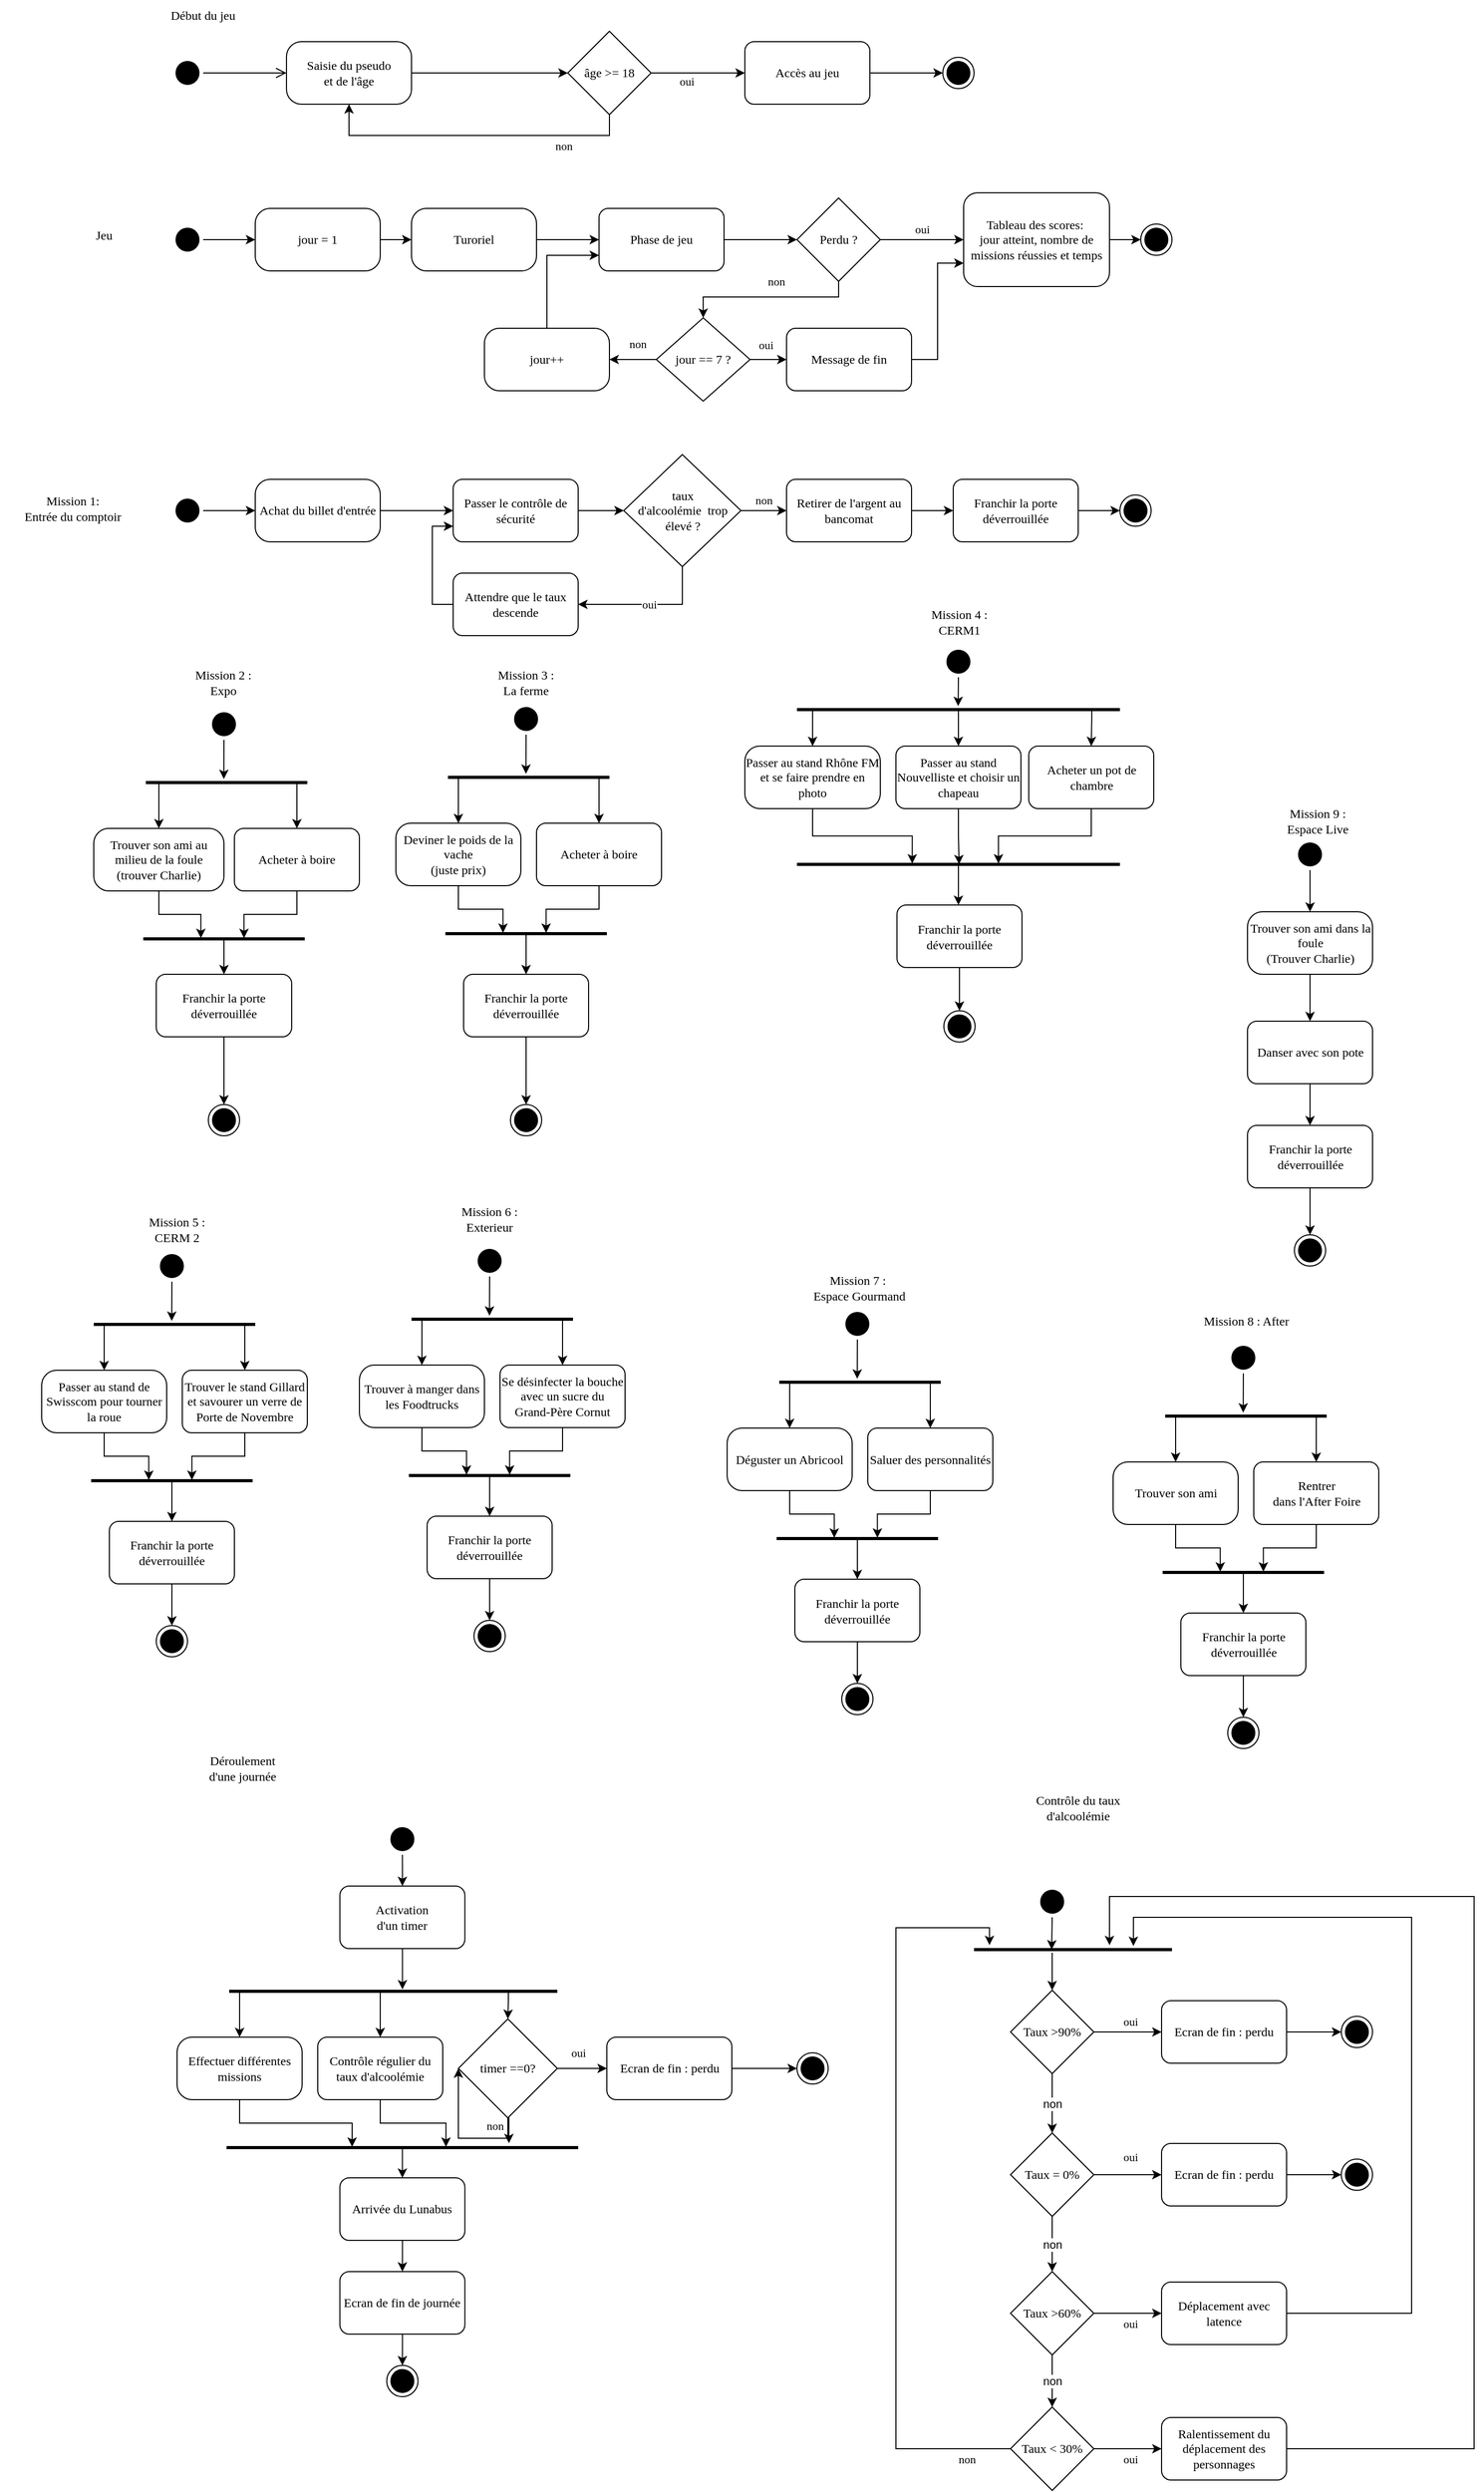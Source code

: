 <mxfile version="17.4.0" type="device"><diagram name="Page-1" id="58cdce13-f638-feb5-8d6f-7d28b1aa9fa0"><mxGraphModel dx="2084" dy="623" grid="0" gridSize="10" guides="1" tooltips="1" connect="1" arrows="1" fold="1" page="0" pageScale="1" pageWidth="1100" pageHeight="850" background="none" math="0" shadow="0"><root><mxCell id="0"/><mxCell id="1" parent="0"/><mxCell id="382b91b5511bd0f7-1" value="" style="ellipse;html=1;shape=startState;rounded=1;shadow=0;comic=0;labelBackgroundColor=none;fontFamily=Verdana;fontSize=12;align=center;direction=south;fillColor=#000000;" parent="1" vertex="1"><mxGeometry x="130" y="135" width="30" height="30" as="geometry"/></mxCell><mxCell id="xGhqmvCJ5K5WO0zM8Awn-2" style="edgeStyle=orthogonalEdgeStyle;rounded=0;orthogonalLoop=1;jettySize=auto;html=1;" parent="1" source="382b91b5511bd0f7-6" target="xGhqmvCJ5K5WO0zM8Awn-1" edge="1"><mxGeometry relative="1" as="geometry"/></mxCell><mxCell id="382b91b5511bd0f7-6" value="&lt;font face=&quot;Verdana&quot;&gt;Saisie du pseudo&lt;br&gt;et de l'âge&lt;/font&gt;" style="rounded=1;whiteSpace=wrap;html=1;arcSize=24;shadow=0;comic=0;labelBackgroundColor=none;fontFamily=Verdana;fontSize=12;align=center;" parent="1" vertex="1"><mxGeometry x="240" y="120" width="120" height="60" as="geometry"/></mxCell><mxCell id="2a3bc250acf0617d-9" style="edgeStyle=orthogonalEdgeStyle;html=1;labelBackgroundColor=none;endArrow=open;endSize=8;fontFamily=Verdana;fontSize=12;align=left;" parent="1" source="382b91b5511bd0f7-1" target="382b91b5511bd0f7-6" edge="1"><mxGeometry relative="1" as="geometry"/></mxCell><mxCell id="xGhqmvCJ5K5WO0zM8Awn-5" style="edgeStyle=orthogonalEdgeStyle;rounded=0;orthogonalLoop=1;jettySize=auto;html=1;exitX=1;exitY=0.5;exitDx=0;exitDy=0;entryX=0;entryY=0.5;entryDx=0;entryDy=0;" parent="1" source="xGhqmvCJ5K5WO0zM8Awn-1" target="xGhqmvCJ5K5WO0zM8Awn-4" edge="1"><mxGeometry relative="1" as="geometry"/></mxCell><mxCell id="xGhqmvCJ5K5WO0zM8Awn-6" value="&lt;font face=&quot;Verdana&quot;&gt;oui&lt;/font&gt;" style="edgeLabel;html=1;align=center;verticalAlign=middle;resizable=0;points=[];" parent="xGhqmvCJ5K5WO0zM8Awn-5" vertex="1" connectable="0"><mxGeometry x="-0.26" y="-6" relative="1" as="geometry"><mxPoint y="2" as="offset"/></mxGeometry></mxCell><mxCell id="xGhqmvCJ5K5WO0zM8Awn-7" style="edgeStyle=orthogonalEdgeStyle;rounded=0;orthogonalLoop=1;jettySize=auto;html=1;entryX=0.5;entryY=1;entryDx=0;entryDy=0;" parent="1" source="xGhqmvCJ5K5WO0zM8Awn-1" target="382b91b5511bd0f7-6" edge="1"><mxGeometry relative="1" as="geometry"><Array as="points"><mxPoint x="550" y="210"/><mxPoint x="300" y="210"/></Array></mxGeometry></mxCell><mxCell id="xGhqmvCJ5K5WO0zM8Awn-8" value="&lt;font face=&quot;Verdana&quot;&gt;non&lt;/font&gt;" style="edgeLabel;html=1;align=center;verticalAlign=middle;resizable=0;points=[];" parent="xGhqmvCJ5K5WO0zM8Awn-7" vertex="1" connectable="0"><mxGeometry x="-0.583" relative="1" as="geometry"><mxPoint x="-2" y="10" as="offset"/></mxGeometry></mxCell><mxCell id="xGhqmvCJ5K5WO0zM8Awn-1" value="&lt;font face=&quot;Verdana&quot;&gt;âge &amp;gt;= 18&lt;/font&gt;" style="rhombus;whiteSpace=wrap;html=1;" parent="1" vertex="1"><mxGeometry x="510" y="110" width="80" height="80" as="geometry"/></mxCell><mxCell id="xGhqmvCJ5K5WO0zM8Awn-11" style="edgeStyle=orthogonalEdgeStyle;rounded=0;orthogonalLoop=1;jettySize=auto;html=1;entryX=0;entryY=0.5;entryDx=0;entryDy=0;" parent="1" source="xGhqmvCJ5K5WO0zM8Awn-4" target="xGhqmvCJ5K5WO0zM8Awn-9" edge="1"><mxGeometry relative="1" as="geometry"/></mxCell><mxCell id="xGhqmvCJ5K5WO0zM8Awn-4" value="&lt;font face=&quot;Verdana&quot;&gt;Accès au jeu&lt;/font&gt;" style="rounded=1;whiteSpace=wrap;html=1;" parent="1" vertex="1"><mxGeometry x="680" y="120" width="120" height="60" as="geometry"/></mxCell><mxCell id="xGhqmvCJ5K5WO0zM8Awn-9" value="" style="ellipse;html=1;shape=endState;fillColor=#000000;strokeColor=#000000;" parent="1" vertex="1"><mxGeometry x="870" y="135" width="30" height="30" as="geometry"/></mxCell><mxCell id="xGhqmvCJ5K5WO0zM8Awn-25" style="edgeStyle=orthogonalEdgeStyle;rounded=0;orthogonalLoop=1;jettySize=auto;html=1;exitX=0.5;exitY=0;exitDx=0;exitDy=0;entryX=0;entryY=0.5;entryDx=0;entryDy=0;" parent="1" source="xGhqmvCJ5K5WO0zM8Awn-12" target="xGhqmvCJ5K5WO0zM8Awn-22" edge="1"><mxGeometry relative="1" as="geometry"/></mxCell><mxCell id="xGhqmvCJ5K5WO0zM8Awn-12" value="" style="ellipse;html=1;shape=startState;rounded=1;shadow=0;comic=0;labelBackgroundColor=none;fontFamily=Verdana;fontSize=12;align=center;direction=south;fillColor=#000000;" parent="1" vertex="1"><mxGeometry x="130" y="295" width="30" height="30" as="geometry"/></mxCell><mxCell id="xGhqmvCJ5K5WO0zM8Awn-27" style="edgeStyle=orthogonalEdgeStyle;rounded=0;orthogonalLoop=1;jettySize=auto;html=1;exitX=1;exitY=0.5;exitDx=0;exitDy=0;" parent="1" source="xGhqmvCJ5K5WO0zM8Awn-13" target="xGhqmvCJ5K5WO0zM8Awn-16" edge="1"><mxGeometry relative="1" as="geometry"/></mxCell><mxCell id="xGhqmvCJ5K5WO0zM8Awn-13" value="Turoriel" style="rounded=1;whiteSpace=wrap;html=1;arcSize=24;shadow=0;comic=0;labelBackgroundColor=none;fontFamily=Verdana;fontSize=12;align=center;" parent="1" vertex="1"><mxGeometry x="360" y="280" width="120" height="60" as="geometry"/></mxCell><mxCell id="xGhqmvCJ5K5WO0zM8Awn-28" style="edgeStyle=orthogonalEdgeStyle;rounded=0;orthogonalLoop=1;jettySize=auto;html=1;exitX=1;exitY=0.5;exitDx=0;exitDy=0;entryX=0;entryY=0.5;entryDx=0;entryDy=0;" parent="1" source="xGhqmvCJ5K5WO0zM8Awn-16" target="xGhqmvCJ5K5WO0zM8Awn-17" edge="1"><mxGeometry relative="1" as="geometry"/></mxCell><mxCell id="xGhqmvCJ5K5WO0zM8Awn-16" value="&lt;font face=&quot;Verdana&quot;&gt;Phase de jeu&lt;/font&gt;" style="rounded=1;whiteSpace=wrap;html=1;" parent="1" vertex="1"><mxGeometry x="540" y="280" width="120" height="60" as="geometry"/></mxCell><mxCell id="xGhqmvCJ5K5WO0zM8Awn-29" value="&lt;font face=&quot;Verdana&quot;&gt;non&lt;/font&gt;" style="edgeStyle=orthogonalEdgeStyle;rounded=0;orthogonalLoop=1;jettySize=auto;html=1;exitX=0.5;exitY=1;exitDx=0;exitDy=0;entryX=0.5;entryY=0;entryDx=0;entryDy=0;" parent="1" source="xGhqmvCJ5K5WO0zM8Awn-17" target="xGhqmvCJ5K5WO0zM8Awn-19" edge="1"><mxGeometry x="-0.091" y="-15" relative="1" as="geometry"><Array as="points"><mxPoint x="770" y="365"/><mxPoint x="640" y="365"/></Array><mxPoint as="offset"/></mxGeometry></mxCell><mxCell id="xGhqmvCJ5K5WO0zM8Awn-37" value="&lt;font face=&quot;Verdana&quot;&gt;oui&lt;/font&gt;" style="edgeStyle=orthogonalEdgeStyle;rounded=0;orthogonalLoop=1;jettySize=auto;html=1;exitX=1;exitY=0.5;exitDx=0;exitDy=0;" parent="1" source="xGhqmvCJ5K5WO0zM8Awn-17" target="xGhqmvCJ5K5WO0zM8Awn-35" edge="1"><mxGeometry y="10" relative="1" as="geometry"><mxPoint as="offset"/></mxGeometry></mxCell><mxCell id="xGhqmvCJ5K5WO0zM8Awn-17" value="&lt;font face=&quot;Verdana&quot;&gt;Perdu ?&lt;/font&gt;" style="rhombus;whiteSpace=wrap;html=1;" parent="1" vertex="1"><mxGeometry x="730" y="270" width="80" height="80" as="geometry"/></mxCell><mxCell id="xGhqmvCJ5K5WO0zM8Awn-30" value="&lt;font face=&quot;Verdana&quot;&gt;non&lt;/font&gt;" style="edgeStyle=orthogonalEdgeStyle;rounded=0;orthogonalLoop=1;jettySize=auto;html=1;exitX=0;exitY=0.5;exitDx=0;exitDy=0;entryX=1;entryY=0.5;entryDx=0;entryDy=0;" parent="1" source="xGhqmvCJ5K5WO0zM8Awn-19" target="xGhqmvCJ5K5WO0zM8Awn-23" edge="1"><mxGeometry x="-0.2" y="-15" relative="1" as="geometry"><mxPoint as="offset"/></mxGeometry></mxCell><mxCell id="xGhqmvCJ5K5WO0zM8Awn-39" style="edgeStyle=orthogonalEdgeStyle;rounded=0;orthogonalLoop=1;jettySize=auto;html=1;exitX=1;exitY=0.5;exitDx=0;exitDy=0;entryX=0;entryY=0.5;entryDx=0;entryDy=0;" parent="1" source="xGhqmvCJ5K5WO0zM8Awn-19" target="xGhqmvCJ5K5WO0zM8Awn-40" edge="1"><mxGeometry relative="1" as="geometry"/></mxCell><mxCell id="xGhqmvCJ5K5WO0zM8Awn-19" value="&lt;font style=&quot;font-size: 12px&quot; face=&quot;Verdana&quot;&gt;jour == 7 ?&lt;/font&gt;" style="rhombus;whiteSpace=wrap;html=1;" parent="1" vertex="1"><mxGeometry x="595" y="385" width="90" height="80" as="geometry"/></mxCell><mxCell id="xGhqmvCJ5K5WO0zM8Awn-26" style="edgeStyle=orthogonalEdgeStyle;rounded=0;orthogonalLoop=1;jettySize=auto;html=1;exitX=1;exitY=0.5;exitDx=0;exitDy=0;" parent="1" source="xGhqmvCJ5K5WO0zM8Awn-22" target="xGhqmvCJ5K5WO0zM8Awn-13" edge="1"><mxGeometry relative="1" as="geometry"/></mxCell><mxCell id="xGhqmvCJ5K5WO0zM8Awn-22" value="jour = 1" style="rounded=1;whiteSpace=wrap;html=1;arcSize=24;shadow=0;comic=0;labelBackgroundColor=none;fontFamily=Verdana;fontSize=12;align=center;" parent="1" vertex="1"><mxGeometry x="210" y="280" width="120" height="60" as="geometry"/></mxCell><mxCell id="xGhqmvCJ5K5WO0zM8Awn-31" style="edgeStyle=orthogonalEdgeStyle;rounded=0;orthogonalLoop=1;jettySize=auto;html=1;exitX=0.5;exitY=0;exitDx=0;exitDy=0;entryX=0;entryY=0.75;entryDx=0;entryDy=0;" parent="1" source="xGhqmvCJ5K5WO0zM8Awn-23" target="xGhqmvCJ5K5WO0zM8Awn-16" edge="1"><mxGeometry relative="1" as="geometry"><Array as="points"><mxPoint x="490" y="325"/></Array></mxGeometry></mxCell><mxCell id="xGhqmvCJ5K5WO0zM8Awn-23" value="jour++" style="rounded=1;whiteSpace=wrap;html=1;arcSize=24;shadow=0;comic=0;labelBackgroundColor=none;fontFamily=Verdana;fontSize=12;align=center;" parent="1" vertex="1"><mxGeometry x="430" y="395" width="120" height="60" as="geometry"/></mxCell><mxCell id="xGhqmvCJ5K5WO0zM8Awn-38" style="edgeStyle=orthogonalEdgeStyle;rounded=0;orthogonalLoop=1;jettySize=auto;html=1;exitX=1;exitY=0.5;exitDx=0;exitDy=0;entryX=0;entryY=0.5;entryDx=0;entryDy=0;" parent="1" source="xGhqmvCJ5K5WO0zM8Awn-35" target="xGhqmvCJ5K5WO0zM8Awn-36" edge="1"><mxGeometry relative="1" as="geometry"/></mxCell><mxCell id="xGhqmvCJ5K5WO0zM8Awn-35" value="&lt;font face=&quot;Verdana&quot;&gt;Tableau des scores:&amp;nbsp;&lt;br&gt;jour atteint, nombre de missions réussies et temps&lt;/font&gt;" style="rounded=1;whiteSpace=wrap;html=1;" parent="1" vertex="1"><mxGeometry x="890" y="265" width="140" height="90" as="geometry"/></mxCell><mxCell id="xGhqmvCJ5K5WO0zM8Awn-36" value="" style="ellipse;html=1;shape=endState;fillColor=#000000;strokeColor=#000000;" parent="1" vertex="1"><mxGeometry x="1060" y="295" width="30" height="30" as="geometry"/></mxCell><mxCell id="xGhqmvCJ5K5WO0zM8Awn-41" style="edgeStyle=orthogonalEdgeStyle;rounded=0;orthogonalLoop=1;jettySize=auto;html=1;exitX=1;exitY=0.5;exitDx=0;exitDy=0;entryX=0;entryY=0.75;entryDx=0;entryDy=0;" parent="1" source="xGhqmvCJ5K5WO0zM8Awn-40" target="xGhqmvCJ5K5WO0zM8Awn-35" edge="1"><mxGeometry relative="1" as="geometry"/></mxCell><mxCell id="xGhqmvCJ5K5WO0zM8Awn-40" value="&lt;font face=&quot;Verdana&quot;&gt;Message de fin&lt;/font&gt;" style="rounded=1;whiteSpace=wrap;html=1;" parent="1" vertex="1"><mxGeometry x="720" y="395" width="120" height="60" as="geometry"/></mxCell><mxCell id="xGhqmvCJ5K5WO0zM8Awn-44" style="edgeStyle=orthogonalEdgeStyle;rounded=0;orthogonalLoop=1;jettySize=auto;html=1;entryX=0;entryY=0.5;entryDx=0;entryDy=0;" parent="1" source="xGhqmvCJ5K5WO0zM8Awn-42" target="xGhqmvCJ5K5WO0zM8Awn-43" edge="1"><mxGeometry relative="1" as="geometry"/></mxCell><mxCell id="xGhqmvCJ5K5WO0zM8Awn-42" value="" style="ellipse;html=1;shape=startState;rounded=1;shadow=0;comic=0;labelBackgroundColor=none;fontFamily=Verdana;fontSize=12;align=center;direction=south;fillColor=#000000;" parent="1" vertex="1"><mxGeometry x="130" y="555" width="30" height="30" as="geometry"/></mxCell><mxCell id="xGhqmvCJ5K5WO0zM8Awn-53" style="edgeStyle=orthogonalEdgeStyle;rounded=0;orthogonalLoop=1;jettySize=auto;html=1;exitX=1;exitY=0.5;exitDx=0;exitDy=0;" parent="1" source="xGhqmvCJ5K5WO0zM8Awn-43" target="xGhqmvCJ5K5WO0zM8Awn-52" edge="1"><mxGeometry relative="1" as="geometry"/></mxCell><mxCell id="xGhqmvCJ5K5WO0zM8Awn-43" value="Achat du billet d'entrée" style="rounded=1;whiteSpace=wrap;html=1;arcSize=24;shadow=0;comic=0;labelBackgroundColor=none;fontFamily=Verdana;fontSize=12;align=center;" parent="1" vertex="1"><mxGeometry x="210" y="540" width="120" height="60" as="geometry"/></mxCell><mxCell id="xGhqmvCJ5K5WO0zM8Awn-46" value="&lt;font face=&quot;Verdana&quot;&gt;Mission 1: &lt;br&gt;Entrée du comptoir&lt;br&gt;&lt;/font&gt;" style="text;html=1;strokeColor=none;fillColor=none;align=center;verticalAlign=middle;whiteSpace=wrap;rounded=0;" parent="1" vertex="1"><mxGeometry x="-35" y="553" width="140" height="30" as="geometry"/></mxCell><mxCell id="xGhqmvCJ5K5WO0zM8Awn-47" value="&lt;font face=&quot;Verdana&quot;&gt;Jeu&lt;/font&gt;" style="text;html=1;strokeColor=none;fillColor=none;align=center;verticalAlign=middle;whiteSpace=wrap;rounded=0;" parent="1" vertex="1"><mxGeometry x="35" y="291" width="60" height="30" as="geometry"/></mxCell><mxCell id="xGhqmvCJ5K5WO0zM8Awn-48" value="&lt;font face=&quot;Verdana&quot;&gt;Début du jeu&lt;/font&gt;" style="text;html=1;strokeColor=none;fillColor=none;align=center;verticalAlign=middle;whiteSpace=wrap;rounded=0;" parent="1" vertex="1"><mxGeometry x="115" y="80" width="90" height="30" as="geometry"/></mxCell><mxCell id="xGhqmvCJ5K5WO0zM8Awn-61" style="edgeStyle=orthogonalEdgeStyle;rounded=0;orthogonalLoop=1;jettySize=auto;html=1;exitX=1;exitY=0.5;exitDx=0;exitDy=0;entryX=0;entryY=0.5;entryDx=0;entryDy=0;" parent="1" source="xGhqmvCJ5K5WO0zM8Awn-52" target="xGhqmvCJ5K5WO0zM8Awn-55" edge="1"><mxGeometry relative="1" as="geometry"/></mxCell><mxCell id="xGhqmvCJ5K5WO0zM8Awn-52" value="&lt;font face=&quot;Verdana&quot;&gt;Passer le contrôle de sécurité&lt;/font&gt;" style="rounded=1;whiteSpace=wrap;html=1;" parent="1" vertex="1"><mxGeometry x="400" y="540" width="120" height="60" as="geometry"/></mxCell><mxCell id="xGhqmvCJ5K5WO0zM8Awn-65" style="edgeStyle=orthogonalEdgeStyle;rounded=0;orthogonalLoop=1;jettySize=auto;html=1;entryX=0;entryY=0.5;entryDx=0;entryDy=0;" parent="1" source="xGhqmvCJ5K5WO0zM8Awn-54" target="xGhqmvCJ5K5WO0zM8Awn-62" edge="1"><mxGeometry relative="1" as="geometry"/></mxCell><mxCell id="xGhqmvCJ5K5WO0zM8Awn-54" value="&lt;font face=&quot;Verdana&quot;&gt;Retirer de l'argent au bancomat&lt;/font&gt;" style="rounded=1;whiteSpace=wrap;html=1;" parent="1" vertex="1"><mxGeometry x="720" y="540" width="120" height="60" as="geometry"/></mxCell><mxCell id="xGhqmvCJ5K5WO0zM8Awn-58" value="&lt;font face=&quot;Verdana&quot;&gt;oui&lt;/font&gt;" style="edgeStyle=orthogonalEdgeStyle;rounded=0;orthogonalLoop=1;jettySize=auto;html=1;entryX=1;entryY=0.5;entryDx=0;entryDy=0;exitX=0.5;exitY=1;exitDx=0;exitDy=0;" parent="1" source="xGhqmvCJ5K5WO0zM8Awn-55" target="xGhqmvCJ5K5WO0zM8Awn-57" edge="1"><mxGeometry relative="1" as="geometry"/></mxCell><mxCell id="xGhqmvCJ5K5WO0zM8Awn-60" value="&lt;font face=&quot;Verdana&quot;&gt;non&lt;/font&gt;" style="edgeStyle=orthogonalEdgeStyle;rounded=0;orthogonalLoop=1;jettySize=auto;html=1;exitX=1;exitY=0.5;exitDx=0;exitDy=0;entryX=0;entryY=0.5;entryDx=0;entryDy=0;" parent="1" source="xGhqmvCJ5K5WO0zM8Awn-55" target="xGhqmvCJ5K5WO0zM8Awn-54" edge="1"><mxGeometry y="10" relative="1" as="geometry"><mxPoint as="offset"/></mxGeometry></mxCell><mxCell id="xGhqmvCJ5K5WO0zM8Awn-55" value="&lt;font face=&quot;Verdana&quot;&gt;taux &lt;br&gt;d'alcoolémie&amp;nbsp; trop élevé ?&lt;br&gt;&lt;/font&gt;" style="rhombus;whiteSpace=wrap;html=1;" parent="1" vertex="1"><mxGeometry x="563.75" y="516.25" width="112.5" height="107.5" as="geometry"/></mxCell><mxCell id="xGhqmvCJ5K5WO0zM8Awn-59" style="edgeStyle=orthogonalEdgeStyle;rounded=0;orthogonalLoop=1;jettySize=auto;html=1;entryX=0;entryY=0.75;entryDx=0;entryDy=0;exitX=0;exitY=0.5;exitDx=0;exitDy=0;" parent="1" source="xGhqmvCJ5K5WO0zM8Awn-57" target="xGhqmvCJ5K5WO0zM8Awn-52" edge="1"><mxGeometry relative="1" as="geometry"/></mxCell><mxCell id="xGhqmvCJ5K5WO0zM8Awn-57" value="&lt;font face=&quot;Verdana&quot;&gt;Attendre que le taux descende&lt;/font&gt;" style="rounded=1;whiteSpace=wrap;html=1;" parent="1" vertex="1"><mxGeometry x="400" y="630" width="120" height="60" as="geometry"/></mxCell><mxCell id="xGhqmvCJ5K5WO0zM8Awn-66" style="edgeStyle=orthogonalEdgeStyle;rounded=0;orthogonalLoop=1;jettySize=auto;html=1;entryX=0;entryY=0.5;entryDx=0;entryDy=0;" parent="1" source="xGhqmvCJ5K5WO0zM8Awn-62" target="xGhqmvCJ5K5WO0zM8Awn-63" edge="1"><mxGeometry relative="1" as="geometry"/></mxCell><mxCell id="xGhqmvCJ5K5WO0zM8Awn-62" value="&lt;div&gt;&lt;font face=&quot;Verdana&quot;&gt;Franchir la porte déverrouillée&lt;/font&gt;&lt;/div&gt;" style="rounded=1;whiteSpace=wrap;html=1;" parent="1" vertex="1"><mxGeometry x="880" y="540" width="120" height="60" as="geometry"/></mxCell><mxCell id="xGhqmvCJ5K5WO0zM8Awn-63" value="" style="ellipse;html=1;shape=endState;fillColor=#000000;strokeColor=#000000;" parent="1" vertex="1"><mxGeometry x="1040" y="555" width="30" height="30" as="geometry"/></mxCell><mxCell id="xGhqmvCJ5K5WO0zM8Awn-146" style="edgeStyle=orthogonalEdgeStyle;rounded=0;orthogonalLoop=1;jettySize=auto;html=1;exitX=1;exitY=0.5;exitDx=0;exitDy=0;entryX=0.483;entryY=-1.192;entryDx=0;entryDy=0;entryPerimeter=0;" parent="1" source="xGhqmvCJ5K5WO0zM8Awn-67" target="xGhqmvCJ5K5WO0zM8Awn-145" edge="1"><mxGeometry relative="1" as="geometry"/></mxCell><mxCell id="xGhqmvCJ5K5WO0zM8Awn-67" value="" style="ellipse;html=1;shape=startState;rounded=1;shadow=0;comic=0;labelBackgroundColor=none;fontFamily=Verdana;fontSize=12;align=center;direction=south;fillColor=#000000;" parent="1" vertex="1"><mxGeometry x="165" y="760" width="30" height="30" as="geometry"/></mxCell><mxCell id="xGhqmvCJ5K5WO0zM8Awn-154" style="edgeStyle=orthogonalEdgeStyle;rounded=0;orthogonalLoop=1;jettySize=auto;html=1;exitX=0.5;exitY=1;exitDx=0;exitDy=0;entryX=0.357;entryY=0.105;entryDx=0;entryDy=0;entryPerimeter=0;" parent="1" source="xGhqmvCJ5K5WO0zM8Awn-68" target="xGhqmvCJ5K5WO0zM8Awn-150" edge="1"><mxGeometry relative="1" as="geometry"/></mxCell><mxCell id="xGhqmvCJ5K5WO0zM8Awn-68" value="Trouver son ami au milieu de la foule&lt;br&gt;(trouver Charlie)" style="rounded=1;whiteSpace=wrap;html=1;arcSize=24;shadow=0;comic=0;labelBackgroundColor=none;fontFamily=Verdana;fontSize=12;align=center;" parent="1" vertex="1"><mxGeometry x="55" y="875" width="125" height="60" as="geometry"/></mxCell><mxCell id="xGhqmvCJ5K5WO0zM8Awn-69" value="&lt;font style=&quot;font-size: 12px&quot; face=&quot;Verdana&quot;&gt;Mission 2 : Expo&lt;/font&gt;" style="text;html=1;strokeColor=none;fillColor=none;align=center;verticalAlign=middle;whiteSpace=wrap;rounded=0;" parent="1" vertex="1"><mxGeometry x="137.5" y="720" width="82.5" height="30" as="geometry"/></mxCell><mxCell id="xGhqmvCJ5K5WO0zM8Awn-70" value="" style="ellipse;html=1;shape=endState;fillColor=#000000;strokeColor=#000000;" parent="1" vertex="1"><mxGeometry x="165" y="1140" width="30" height="30" as="geometry"/></mxCell><mxCell id="xGhqmvCJ5K5WO0zM8Awn-153" style="edgeStyle=orthogonalEdgeStyle;rounded=0;orthogonalLoop=1;jettySize=auto;html=1;entryX=0.624;entryY=0.105;entryDx=0;entryDy=0;entryPerimeter=0;" parent="1" source="xGhqmvCJ5K5WO0zM8Awn-71" target="xGhqmvCJ5K5WO0zM8Awn-150" edge="1"><mxGeometry relative="1" as="geometry"/></mxCell><mxCell id="xGhqmvCJ5K5WO0zM8Awn-71" value="&lt;font face=&quot;Verdana&quot;&gt;Acheter à boire&lt;/font&gt;" style="rounded=1;whiteSpace=wrap;html=1;" parent="1" vertex="1"><mxGeometry x="190" y="875" width="120" height="60" as="geometry"/></mxCell><mxCell id="xGhqmvCJ5K5WO0zM8Awn-199" style="edgeStyle=orthogonalEdgeStyle;rounded=0;orthogonalLoop=1;jettySize=auto;html=1;entryX=0.5;entryY=0;entryDx=0;entryDy=0;" parent="1" source="xGhqmvCJ5K5WO0zM8Awn-83" target="xGhqmvCJ5K5WO0zM8Awn-70" edge="1"><mxGeometry relative="1" as="geometry"/></mxCell><mxCell id="xGhqmvCJ5K5WO0zM8Awn-83" value="&lt;font face=&quot;Verdana&quot;&gt;Franchir la porte déverrouillée&lt;/font&gt;" style="rounded=1;whiteSpace=wrap;html=1;" parent="1" vertex="1"><mxGeometry x="115" y="1015" width="130" height="60" as="geometry"/></mxCell><mxCell id="xGhqmvCJ5K5WO0zM8Awn-93" value="&lt;font face=&quot;Verdana&quot;&gt;Mission 4 : CERM1&lt;/font&gt;" style="text;html=1;strokeColor=none;fillColor=none;align=center;verticalAlign=middle;whiteSpace=wrap;rounded=0;" parent="1" vertex="1"><mxGeometry x="841" y="662" width="90" height="30" as="geometry"/></mxCell><mxCell id="xGhqmvCJ5K5WO0zM8Awn-185" style="edgeStyle=orthogonalEdgeStyle;rounded=0;orthogonalLoop=1;jettySize=auto;html=1;entryX=0.502;entryY=0.461;entryDx=0;entryDy=0;entryPerimeter=0;" parent="1" source="xGhqmvCJ5K5WO0zM8Awn-97" target="xGhqmvCJ5K5WO0zM8Awn-180" edge="1"><mxGeometry relative="1" as="geometry"/></mxCell><mxCell id="xGhqmvCJ5K5WO0zM8Awn-97" value="&lt;font face=&quot;Verdana&quot;&gt;Passer au stand Nouvelliste et choisir un chapeau&lt;/font&gt;" style="rounded=1;whiteSpace=wrap;html=1;" parent="1" vertex="1"><mxGeometry x="825" y="796" width="120" height="60" as="geometry"/></mxCell><mxCell id="xGhqmvCJ5K5WO0zM8Awn-108" value="&lt;font face=&quot;Verdana&quot;&gt;Mission 5 : CERM 2&lt;/font&gt;" style="text;html=1;strokeColor=none;fillColor=none;align=center;verticalAlign=middle;whiteSpace=wrap;rounded=0;" parent="1" vertex="1"><mxGeometry x="90" y="1245" width="90" height="30" as="geometry"/></mxCell><mxCell id="xGhqmvCJ5K5WO0zM8Awn-118" value="&lt;font face=&quot;Verdana&quot;&gt;Mission 6 : Exterieur&lt;/font&gt;" style="text;html=1;strokeColor=none;fillColor=none;align=center;verticalAlign=middle;whiteSpace=wrap;rounded=0;" parent="1" vertex="1"><mxGeometry x="390" y="1235" width="90" height="30" as="geometry"/></mxCell><mxCell id="xGhqmvCJ5K5WO0zM8Awn-124" style="edgeStyle=orthogonalEdgeStyle;rounded=0;orthogonalLoop=1;jettySize=auto;html=1;exitX=1;exitY=0.5;exitDx=0;exitDy=0;" parent="1" source="xGhqmvCJ5K5WO0zM8Awn-125" target="xGhqmvCJ5K5WO0zM8Awn-127" edge="1"><mxGeometry relative="1" as="geometry"/></mxCell><mxCell id="xGhqmvCJ5K5WO0zM8Awn-125" value="" style="ellipse;html=1;shape=startState;rounded=1;shadow=0;comic=0;labelBackgroundColor=none;fontFamily=Verdana;fontSize=12;align=center;direction=south;fillColor=#000000;" parent="1" vertex="1"><mxGeometry x="1207.5" y="885" width="30" height="30" as="geometry"/></mxCell><mxCell id="xGhqmvCJ5K5WO0zM8Awn-126" style="edgeStyle=orthogonalEdgeStyle;rounded=0;orthogonalLoop=1;jettySize=auto;html=1;exitX=0.5;exitY=1;exitDx=0;exitDy=0;entryX=0.5;entryY=0;entryDx=0;entryDy=0;" parent="1" source="xGhqmvCJ5K5WO0zM8Awn-127" target="xGhqmvCJ5K5WO0zM8Awn-132" edge="1"><mxGeometry relative="1" as="geometry"/></mxCell><mxCell id="xGhqmvCJ5K5WO0zM8Awn-127" value="Trouver son ami dans la foule&lt;br&gt;(Trouver Charlie)" style="rounded=1;whiteSpace=wrap;html=1;arcSize=24;shadow=0;comic=0;labelBackgroundColor=none;fontFamily=Verdana;fontSize=12;align=center;" parent="1" vertex="1"><mxGeometry x="1162.5" y="955" width="120" height="60" as="geometry"/></mxCell><mxCell id="xGhqmvCJ5K5WO0zM8Awn-128" value="&lt;font face=&quot;Verdana&quot;&gt;Mission 9 : &lt;br&gt;Espace Live&lt;/font&gt;" style="text;html=1;strokeColor=none;fillColor=none;align=center;verticalAlign=middle;whiteSpace=wrap;rounded=0;" parent="1" vertex="1"><mxGeometry x="1171" y="853" width="117.5" height="30" as="geometry"/></mxCell><mxCell id="xGhqmvCJ5K5WO0zM8Awn-129" value="" style="ellipse;html=1;shape=endState;fillColor=#000000;strokeColor=#000000;" parent="1" vertex="1"><mxGeometry x="1207.5" y="1265" width="30" height="30" as="geometry"/></mxCell><mxCell id="xGhqmvCJ5K5WO0zM8Awn-130" style="edgeStyle=orthogonalEdgeStyle;rounded=0;orthogonalLoop=1;jettySize=auto;html=1;exitX=0.5;exitY=1;exitDx=0;exitDy=0;entryX=0.5;entryY=0;entryDx=0;entryDy=0;startArrow=none;" parent="1" source="xGhqmvCJ5K5WO0zM8Awn-133" target="xGhqmvCJ5K5WO0zM8Awn-129" edge="1"><mxGeometry relative="1" as="geometry"/></mxCell><mxCell id="xGhqmvCJ5K5WO0zM8Awn-131" style="edgeStyle=orthogonalEdgeStyle;rounded=0;orthogonalLoop=1;jettySize=auto;html=1;exitX=0.5;exitY=1;exitDx=0;exitDy=0;entryX=0.5;entryY=0;entryDx=0;entryDy=0;" parent="1" source="xGhqmvCJ5K5WO0zM8Awn-132" target="xGhqmvCJ5K5WO0zM8Awn-133" edge="1"><mxGeometry relative="1" as="geometry"/></mxCell><mxCell id="xGhqmvCJ5K5WO0zM8Awn-132" value="&lt;font face=&quot;Verdana&quot;&gt;Danser avec son pote&lt;/font&gt;" style="rounded=1;whiteSpace=wrap;html=1;" parent="1" vertex="1"><mxGeometry x="1162.5" y="1060" width="120" height="60" as="geometry"/></mxCell><mxCell id="xGhqmvCJ5K5WO0zM8Awn-133" value="&lt;font face=&quot;Verdana&quot;&gt;Franchir la porte déverrouillée&lt;/font&gt;" style="rounded=1;whiteSpace=wrap;html=1;" parent="1" vertex="1"><mxGeometry x="1162.5" y="1160" width="120" height="60" as="geometry"/></mxCell><mxCell id="xGhqmvCJ5K5WO0zM8Awn-138" value="&lt;font face=&quot;Verdana&quot;&gt;Mission 7 :&lt;br&gt;&amp;nbsp;Espace Gourmand&lt;/font&gt;" style="text;html=1;strokeColor=none;fillColor=none;align=center;verticalAlign=middle;whiteSpace=wrap;rounded=0;" parent="1" vertex="1"><mxGeometry x="729.88" y="1300.5" width="117.12" height="30" as="geometry"/></mxCell><mxCell id="xGhqmvCJ5K5WO0zM8Awn-147" style="edgeStyle=orthogonalEdgeStyle;rounded=0;orthogonalLoop=1;jettySize=auto;html=1;entryX=0.5;entryY=0;entryDx=0;entryDy=0;" parent="1" source="xGhqmvCJ5K5WO0zM8Awn-145" target="xGhqmvCJ5K5WO0zM8Awn-71" edge="1"><mxGeometry relative="1" as="geometry"><Array as="points"><mxPoint x="250" y="870"/><mxPoint x="250" y="870"/></Array></mxGeometry></mxCell><mxCell id="xGhqmvCJ5K5WO0zM8Awn-148" style="edgeStyle=orthogonalEdgeStyle;rounded=0;orthogonalLoop=1;jettySize=auto;html=1;entryX=0.5;entryY=0;entryDx=0;entryDy=0;" parent="1" source="xGhqmvCJ5K5WO0zM8Awn-145" target="xGhqmvCJ5K5WO0zM8Awn-68" edge="1"><mxGeometry relative="1" as="geometry"><Array as="points"><mxPoint x="118" y="870"/></Array></mxGeometry></mxCell><mxCell id="xGhqmvCJ5K5WO0zM8Awn-145" value="" style="line;strokeWidth=3;fillColor=none;align=left;verticalAlign=middle;spacingTop=-1;spacingLeft=3;spacingRight=3;rotatable=0;labelPosition=right;points=[];portConstraint=eastwest;" parent="1" vertex="1"><mxGeometry x="105" y="830" width="155" height="2" as="geometry"/></mxCell><mxCell id="xGhqmvCJ5K5WO0zM8Awn-152" style="edgeStyle=orthogonalEdgeStyle;rounded=0;orthogonalLoop=1;jettySize=auto;html=1;entryX=0.5;entryY=0;entryDx=0;entryDy=0;" parent="1" source="xGhqmvCJ5K5WO0zM8Awn-150" target="xGhqmvCJ5K5WO0zM8Awn-83" edge="1"><mxGeometry relative="1" as="geometry"><Array as="points"><mxPoint x="180" y="980"/><mxPoint x="180" y="980"/></Array></mxGeometry></mxCell><mxCell id="xGhqmvCJ5K5WO0zM8Awn-150" value="" style="line;strokeWidth=3;fillColor=none;align=left;verticalAlign=middle;spacingTop=-1;spacingLeft=3;spacingRight=3;rotatable=0;labelPosition=right;points=[];portConstraint=eastwest;" parent="1" vertex="1"><mxGeometry x="102.5" y="980" width="155" height="2" as="geometry"/></mxCell><mxCell id="xGhqmvCJ5K5WO0zM8Awn-155" style="edgeStyle=orthogonalEdgeStyle;rounded=0;orthogonalLoop=1;jettySize=auto;html=1;exitX=1;exitY=0.5;exitDx=0;exitDy=0;entryX=0.483;entryY=-1.192;entryDx=0;entryDy=0;entryPerimeter=0;" parent="1" source="xGhqmvCJ5K5WO0zM8Awn-156" target="xGhqmvCJ5K5WO0zM8Awn-165" edge="1"><mxGeometry relative="1" as="geometry"/></mxCell><mxCell id="xGhqmvCJ5K5WO0zM8Awn-156" value="" style="ellipse;html=1;shape=startState;rounded=1;shadow=0;comic=0;labelBackgroundColor=none;fontFamily=Verdana;fontSize=12;align=center;direction=south;fillColor=#000000;" parent="1" vertex="1"><mxGeometry x="455" y="755" width="30" height="30" as="geometry"/></mxCell><mxCell id="xGhqmvCJ5K5WO0zM8Awn-157" style="edgeStyle=orthogonalEdgeStyle;rounded=0;orthogonalLoop=1;jettySize=auto;html=1;exitX=0.5;exitY=1;exitDx=0;exitDy=0;entryX=0.357;entryY=0.105;entryDx=0;entryDy=0;entryPerimeter=0;" parent="1" source="xGhqmvCJ5K5WO0zM8Awn-158" target="xGhqmvCJ5K5WO0zM8Awn-167" edge="1"><mxGeometry relative="1" as="geometry"/></mxCell><mxCell id="xGhqmvCJ5K5WO0zM8Awn-158" value="&lt;span&gt;Deviner le poids de la vache&lt;/span&gt;&lt;br&gt;&lt;span&gt;(juste prix)&lt;/span&gt;" style="rounded=1;whiteSpace=wrap;html=1;arcSize=24;shadow=0;comic=0;labelBackgroundColor=none;fontFamily=Verdana;fontSize=12;align=center;" parent="1" vertex="1"><mxGeometry x="345" y="870" width="120" height="60" as="geometry"/></mxCell><mxCell id="xGhqmvCJ5K5WO0zM8Awn-160" style="edgeStyle=orthogonalEdgeStyle;rounded=0;orthogonalLoop=1;jettySize=auto;html=1;entryX=0.624;entryY=0.105;entryDx=0;entryDy=0;entryPerimeter=0;" parent="1" source="xGhqmvCJ5K5WO0zM8Awn-161" target="xGhqmvCJ5K5WO0zM8Awn-167" edge="1"><mxGeometry relative="1" as="geometry"/></mxCell><mxCell id="xGhqmvCJ5K5WO0zM8Awn-161" value="&lt;font face=&quot;Verdana&quot;&gt;Acheter à boire&lt;/font&gt;" style="rounded=1;whiteSpace=wrap;html=1;" parent="1" vertex="1"><mxGeometry x="480" y="870" width="120" height="60" as="geometry"/></mxCell><mxCell id="xGhqmvCJ5K5WO0zM8Awn-203" style="edgeStyle=orthogonalEdgeStyle;rounded=0;orthogonalLoop=1;jettySize=auto;html=1;exitX=0.5;exitY=1;exitDx=0;exitDy=0;entryX=0.5;entryY=0;entryDx=0;entryDy=0;" parent="1" source="xGhqmvCJ5K5WO0zM8Awn-162" target="xGhqmvCJ5K5WO0zM8Awn-201" edge="1"><mxGeometry relative="1" as="geometry"/></mxCell><mxCell id="xGhqmvCJ5K5WO0zM8Awn-162" value="&lt;font face=&quot;Verdana&quot;&gt;Franchir la porte déverrouillée&lt;/font&gt;" style="rounded=1;whiteSpace=wrap;html=1;" parent="1" vertex="1"><mxGeometry x="410" y="1015" width="120" height="60" as="geometry"/></mxCell><mxCell id="xGhqmvCJ5K5WO0zM8Awn-163" style="edgeStyle=orthogonalEdgeStyle;rounded=0;orthogonalLoop=1;jettySize=auto;html=1;entryX=0.5;entryY=0;entryDx=0;entryDy=0;" parent="1" source="xGhqmvCJ5K5WO0zM8Awn-165" target="xGhqmvCJ5K5WO0zM8Awn-161" edge="1"><mxGeometry relative="1" as="geometry"><Array as="points"><mxPoint x="540" y="865"/><mxPoint x="540" y="865"/></Array></mxGeometry></mxCell><mxCell id="xGhqmvCJ5K5WO0zM8Awn-164" style="edgeStyle=orthogonalEdgeStyle;rounded=0;orthogonalLoop=1;jettySize=auto;html=1;entryX=0.5;entryY=0;entryDx=0;entryDy=0;" parent="1" source="xGhqmvCJ5K5WO0zM8Awn-165" target="xGhqmvCJ5K5WO0zM8Awn-158" edge="1"><mxGeometry relative="1" as="geometry"><Array as="points"><mxPoint x="405" y="835"/><mxPoint x="405" y="835"/></Array></mxGeometry></mxCell><mxCell id="xGhqmvCJ5K5WO0zM8Awn-165" value="" style="line;strokeWidth=3;fillColor=none;align=left;verticalAlign=middle;spacingTop=-1;spacingLeft=3;spacingRight=3;rotatable=0;labelPosition=right;points=[];portConstraint=eastwest;" parent="1" vertex="1"><mxGeometry x="395" y="825" width="155" height="2" as="geometry"/></mxCell><mxCell id="xGhqmvCJ5K5WO0zM8Awn-166" style="edgeStyle=orthogonalEdgeStyle;rounded=0;orthogonalLoop=1;jettySize=auto;html=1;entryX=0.5;entryY=0;entryDx=0;entryDy=0;" parent="1" source="xGhqmvCJ5K5WO0zM8Awn-167" target="xGhqmvCJ5K5WO0zM8Awn-162" edge="1"><mxGeometry relative="1" as="geometry"><Array as="points"><mxPoint x="470" y="975"/><mxPoint x="470" y="975"/></Array></mxGeometry></mxCell><mxCell id="xGhqmvCJ5K5WO0zM8Awn-167" value="" style="line;strokeWidth=3;fillColor=none;align=left;verticalAlign=middle;spacingTop=-1;spacingLeft=3;spacingRight=3;rotatable=0;labelPosition=right;points=[];portConstraint=eastwest;" parent="1" vertex="1"><mxGeometry x="392.5" y="975" width="155" height="2" as="geometry"/></mxCell><mxCell id="xGhqmvCJ5K5WO0zM8Awn-168" value="&lt;font face=&quot;Verdana&quot;&gt;Mission 3 : &lt;br&gt;La ferme&lt;/font&gt;" style="text;html=1;strokeColor=none;fillColor=none;align=center;verticalAlign=middle;whiteSpace=wrap;rounded=0;" parent="1" vertex="1"><mxGeometry x="425" y="720" width="90" height="30" as="geometry"/></mxCell><mxCell id="xGhqmvCJ5K5WO0zM8Awn-169" style="edgeStyle=orthogonalEdgeStyle;rounded=0;orthogonalLoop=1;jettySize=auto;html=1;exitX=1;exitY=0.5;exitDx=0;exitDy=0;entryX=0.483;entryY=-1.192;entryDx=0;entryDy=0;entryPerimeter=0;" parent="1" source="xGhqmvCJ5K5WO0zM8Awn-170" edge="1"><mxGeometry relative="1" as="geometry"><mxPoint x="884.73" y="757.616" as="targetPoint"/></mxGeometry></mxCell><mxCell id="xGhqmvCJ5K5WO0zM8Awn-170" value="" style="ellipse;html=1;shape=startState;rounded=1;shadow=0;comic=0;labelBackgroundColor=none;fontFamily=Verdana;fontSize=12;align=center;direction=south;fillColor=#000000;" parent="1" vertex="1"><mxGeometry x="870" y="700" width="30" height="30" as="geometry"/></mxCell><mxCell id="xGhqmvCJ5K5WO0zM8Awn-171" style="edgeStyle=orthogonalEdgeStyle;rounded=0;orthogonalLoop=1;jettySize=auto;html=1;exitX=0.5;exitY=1;exitDx=0;exitDy=0;entryX=0.357;entryY=0.105;entryDx=0;entryDy=0;entryPerimeter=0;" parent="1" source="xGhqmvCJ5K5WO0zM8Awn-172" target="xGhqmvCJ5K5WO0zM8Awn-180" edge="1"><mxGeometry relative="1" as="geometry"/></mxCell><mxCell id="xGhqmvCJ5K5WO0zM8Awn-172" value="Passer au stand Rhône FM et se faire prendre en photo" style="rounded=1;whiteSpace=wrap;html=1;arcSize=24;shadow=0;comic=0;labelBackgroundColor=none;fontFamily=Verdana;fontSize=12;align=center;" parent="1" vertex="1"><mxGeometry x="680" y="796" width="130" height="60" as="geometry"/></mxCell><mxCell id="xGhqmvCJ5K5WO0zM8Awn-173" style="edgeStyle=orthogonalEdgeStyle;rounded=0;orthogonalLoop=1;jettySize=auto;html=1;entryX=0.624;entryY=0.105;entryDx=0;entryDy=0;entryPerimeter=0;" parent="1" source="xGhqmvCJ5K5WO0zM8Awn-174" target="xGhqmvCJ5K5WO0zM8Awn-180" edge="1"><mxGeometry relative="1" as="geometry"/></mxCell><mxCell id="xGhqmvCJ5K5WO0zM8Awn-174" value="&lt;font face=&quot;Verdana&quot;&gt;Acheter un pot de chambre&lt;br&gt;&lt;/font&gt;" style="rounded=1;whiteSpace=wrap;html=1;" parent="1" vertex="1"><mxGeometry x="952.5" y="796" width="120" height="60" as="geometry"/></mxCell><mxCell id="xGhqmvCJ5K5WO0zM8Awn-205" style="edgeStyle=orthogonalEdgeStyle;rounded=0;orthogonalLoop=1;jettySize=auto;html=1;entryX=0.5;entryY=0;entryDx=0;entryDy=0;" parent="1" source="xGhqmvCJ5K5WO0zM8Awn-175" target="xGhqmvCJ5K5WO0zM8Awn-204" edge="1"><mxGeometry relative="1" as="geometry"/></mxCell><mxCell id="xGhqmvCJ5K5WO0zM8Awn-175" value="&lt;font face=&quot;Verdana&quot;&gt;Franchir la porte déverrouillée&lt;/font&gt;" style="rounded=1;whiteSpace=wrap;html=1;" parent="1" vertex="1"><mxGeometry x="826" y="948.5" width="120" height="60" as="geometry"/></mxCell><mxCell id="xGhqmvCJ5K5WO0zM8Awn-182" style="edgeStyle=orthogonalEdgeStyle;rounded=0;orthogonalLoop=1;jettySize=auto;html=1;entryX=0.5;entryY=0;entryDx=0;entryDy=0;" parent="1" source="xGhqmvCJ5K5WO0zM8Awn-178" target="xGhqmvCJ5K5WO0zM8Awn-174" edge="1"><mxGeometry relative="1" as="geometry"><Array as="points"><mxPoint x="1013" y="770"/><mxPoint x="1013" y="770"/></Array></mxGeometry></mxCell><mxCell id="xGhqmvCJ5K5WO0zM8Awn-183" style="edgeStyle=orthogonalEdgeStyle;rounded=0;orthogonalLoop=1;jettySize=auto;html=1;entryX=0.5;entryY=0;entryDx=0;entryDy=0;" parent="1" source="xGhqmvCJ5K5WO0zM8Awn-178" target="xGhqmvCJ5K5WO0zM8Awn-172" edge="1"><mxGeometry relative="1" as="geometry"><Array as="points"><mxPoint x="745" y="780"/><mxPoint x="745" y="780"/></Array></mxGeometry></mxCell><mxCell id="xGhqmvCJ5K5WO0zM8Awn-184" style="edgeStyle=orthogonalEdgeStyle;rounded=0;orthogonalLoop=1;jettySize=auto;html=1;entryX=0.5;entryY=0;entryDx=0;entryDy=0;" parent="1" source="xGhqmvCJ5K5WO0zM8Awn-178" target="xGhqmvCJ5K5WO0zM8Awn-97" edge="1"><mxGeometry relative="1" as="geometry"><Array as="points"><mxPoint x="885" y="770"/><mxPoint x="885" y="770"/></Array></mxGeometry></mxCell><mxCell id="xGhqmvCJ5K5WO0zM8Awn-178" value="" style="line;strokeWidth=3;fillColor=none;align=left;verticalAlign=middle;spacingTop=-1;spacingLeft=3;spacingRight=3;rotatable=0;labelPosition=right;points=[];portConstraint=eastwest;" parent="1" vertex="1"><mxGeometry x="730" y="760" width="310" height="2" as="geometry"/></mxCell><mxCell id="xGhqmvCJ5K5WO0zM8Awn-179" style="edgeStyle=orthogonalEdgeStyle;rounded=0;orthogonalLoop=1;jettySize=auto;html=1;entryX=0.5;entryY=0;entryDx=0;entryDy=0;" parent="1" edge="1"><mxGeometry relative="1" as="geometry"><Array as="points"><mxPoint x="885" y="908.5"/><mxPoint x="885" y="908.5"/></Array><mxPoint x="885" y="910.5" as="sourcePoint"/><mxPoint x="885" y="948.5" as="targetPoint"/></mxGeometry></mxCell><mxCell id="xGhqmvCJ5K5WO0zM8Awn-180" value="" style="line;strokeWidth=3;fillColor=none;align=left;verticalAlign=middle;spacingTop=-1;spacingLeft=3;spacingRight=3;rotatable=0;labelPosition=right;points=[];portConstraint=eastwest;" parent="1" vertex="1"><mxGeometry x="730" y="908.5" width="310" height="2" as="geometry"/></mxCell><mxCell id="xGhqmvCJ5K5WO0zM8Awn-186" style="edgeStyle=orthogonalEdgeStyle;rounded=0;orthogonalLoop=1;jettySize=auto;html=1;exitX=1;exitY=0.5;exitDx=0;exitDy=0;entryX=0.483;entryY=-1.192;entryDx=0;entryDy=0;entryPerimeter=0;" parent="1" source="xGhqmvCJ5K5WO0zM8Awn-187" target="xGhqmvCJ5K5WO0zM8Awn-195" edge="1"><mxGeometry relative="1" as="geometry"/></mxCell><mxCell id="xGhqmvCJ5K5WO0zM8Awn-187" value="" style="ellipse;html=1;shape=startState;rounded=1;shadow=0;comic=0;labelBackgroundColor=none;fontFamily=Verdana;fontSize=12;align=center;direction=south;fillColor=#000000;" parent="1" vertex="1"><mxGeometry x="115" y="1280" width="30" height="30" as="geometry"/></mxCell><mxCell id="xGhqmvCJ5K5WO0zM8Awn-188" style="edgeStyle=orthogonalEdgeStyle;rounded=0;orthogonalLoop=1;jettySize=auto;html=1;exitX=0.5;exitY=1;exitDx=0;exitDy=0;entryX=0.357;entryY=0.105;entryDx=0;entryDy=0;entryPerimeter=0;" parent="1" source="xGhqmvCJ5K5WO0zM8Awn-189" target="xGhqmvCJ5K5WO0zM8Awn-197" edge="1"><mxGeometry relative="1" as="geometry"/></mxCell><mxCell id="xGhqmvCJ5K5WO0zM8Awn-189" value="Passer au stand de Swisscom pour tourner la roue" style="rounded=1;whiteSpace=wrap;html=1;arcSize=24;shadow=0;comic=0;labelBackgroundColor=none;fontFamily=Verdana;fontSize=12;align=center;" parent="1" vertex="1"><mxGeometry x="5" y="1395" width="120" height="60" as="geometry"/></mxCell><mxCell id="xGhqmvCJ5K5WO0zM8Awn-190" style="edgeStyle=orthogonalEdgeStyle;rounded=0;orthogonalLoop=1;jettySize=auto;html=1;entryX=0.624;entryY=0.105;entryDx=0;entryDy=0;entryPerimeter=0;" parent="1" source="xGhqmvCJ5K5WO0zM8Awn-191" target="xGhqmvCJ5K5WO0zM8Awn-197" edge="1"><mxGeometry relative="1" as="geometry"/></mxCell><mxCell id="xGhqmvCJ5K5WO0zM8Awn-191" value="&lt;font face=&quot;Verdana&quot;&gt;Trouver le stand Gillard et savourer un verre de Porte de Novembre&lt;/font&gt;" style="rounded=1;whiteSpace=wrap;html=1;" parent="1" vertex="1"><mxGeometry x="140" y="1395" width="120" height="60" as="geometry"/></mxCell><mxCell id="xGhqmvCJ5K5WO0zM8Awn-208" style="edgeStyle=orthogonalEdgeStyle;rounded=0;orthogonalLoop=1;jettySize=auto;html=1;entryX=0.5;entryY=0;entryDx=0;entryDy=0;" parent="1" source="xGhqmvCJ5K5WO0zM8Awn-192" target="xGhqmvCJ5K5WO0zM8Awn-207" edge="1"><mxGeometry relative="1" as="geometry"/></mxCell><mxCell id="xGhqmvCJ5K5WO0zM8Awn-192" value="&lt;font face=&quot;Verdana&quot;&gt;Franchir la porte déverrouillée&lt;/font&gt;" style="rounded=1;whiteSpace=wrap;html=1;" parent="1" vertex="1"><mxGeometry x="70" y="1540" width="120" height="60" as="geometry"/></mxCell><mxCell id="xGhqmvCJ5K5WO0zM8Awn-193" style="edgeStyle=orthogonalEdgeStyle;rounded=0;orthogonalLoop=1;jettySize=auto;html=1;entryX=0.5;entryY=0;entryDx=0;entryDy=0;" parent="1" source="xGhqmvCJ5K5WO0zM8Awn-195" target="xGhqmvCJ5K5WO0zM8Awn-191" edge="1"><mxGeometry relative="1" as="geometry"><Array as="points"><mxPoint x="200" y="1390"/><mxPoint x="200" y="1390"/></Array></mxGeometry></mxCell><mxCell id="xGhqmvCJ5K5WO0zM8Awn-194" style="edgeStyle=orthogonalEdgeStyle;rounded=0;orthogonalLoop=1;jettySize=auto;html=1;entryX=0.5;entryY=0;entryDx=0;entryDy=0;" parent="1" source="xGhqmvCJ5K5WO0zM8Awn-195" target="xGhqmvCJ5K5WO0zM8Awn-189" edge="1"><mxGeometry relative="1" as="geometry"><Array as="points"><mxPoint x="65" y="1360"/><mxPoint x="65" y="1360"/></Array></mxGeometry></mxCell><mxCell id="xGhqmvCJ5K5WO0zM8Awn-195" value="" style="line;strokeWidth=3;fillColor=none;align=left;verticalAlign=middle;spacingTop=-1;spacingLeft=3;spacingRight=3;rotatable=0;labelPosition=right;points=[];portConstraint=eastwest;" parent="1" vertex="1"><mxGeometry x="55" y="1350" width="155" height="2" as="geometry"/></mxCell><mxCell id="xGhqmvCJ5K5WO0zM8Awn-196" style="edgeStyle=orthogonalEdgeStyle;rounded=0;orthogonalLoop=1;jettySize=auto;html=1;entryX=0.5;entryY=0;entryDx=0;entryDy=0;" parent="1" source="xGhqmvCJ5K5WO0zM8Awn-197" target="xGhqmvCJ5K5WO0zM8Awn-192" edge="1"><mxGeometry relative="1" as="geometry"><Array as="points"><mxPoint x="130" y="1500"/><mxPoint x="130" y="1500"/></Array></mxGeometry></mxCell><mxCell id="xGhqmvCJ5K5WO0zM8Awn-197" value="" style="line;strokeWidth=3;fillColor=none;align=left;verticalAlign=middle;spacingTop=-1;spacingLeft=3;spacingRight=3;rotatable=0;labelPosition=right;points=[];portConstraint=eastwest;" parent="1" vertex="1"><mxGeometry x="52.5" y="1500" width="155" height="2" as="geometry"/></mxCell><mxCell id="xGhqmvCJ5K5WO0zM8Awn-201" value="" style="ellipse;html=1;shape=endState;fillColor=#000000;strokeColor=#000000;" parent="1" vertex="1"><mxGeometry x="455" y="1140" width="30" height="30" as="geometry"/></mxCell><mxCell id="xGhqmvCJ5K5WO0zM8Awn-204" value="" style="ellipse;html=1;shape=endState;fillColor=#000000;strokeColor=#000000;" parent="1" vertex="1"><mxGeometry x="871" y="1050" width="30" height="30" as="geometry"/></mxCell><mxCell id="xGhqmvCJ5K5WO0zM8Awn-207" value="" style="ellipse;html=1;shape=endState;fillColor=#000000;strokeColor=#000000;" parent="1" vertex="1"><mxGeometry x="115" y="1640" width="30" height="30" as="geometry"/></mxCell><mxCell id="xGhqmvCJ5K5WO0zM8Awn-210" style="edgeStyle=orthogonalEdgeStyle;rounded=0;orthogonalLoop=1;jettySize=auto;html=1;exitX=1;exitY=0.5;exitDx=0;exitDy=0;entryX=0.483;entryY=-1.192;entryDx=0;entryDy=0;entryPerimeter=0;" parent="1" source="xGhqmvCJ5K5WO0zM8Awn-211" target="xGhqmvCJ5K5WO0zM8Awn-220" edge="1"><mxGeometry relative="1" as="geometry"/></mxCell><mxCell id="xGhqmvCJ5K5WO0zM8Awn-211" value="" style="ellipse;html=1;shape=startState;rounded=1;shadow=0;comic=0;labelBackgroundColor=none;fontFamily=Verdana;fontSize=12;align=center;direction=south;fillColor=#000000;" parent="1" vertex="1"><mxGeometry x="420" y="1275" width="30" height="30" as="geometry"/></mxCell><mxCell id="xGhqmvCJ5K5WO0zM8Awn-212" style="edgeStyle=orthogonalEdgeStyle;rounded=0;orthogonalLoop=1;jettySize=auto;html=1;exitX=0.5;exitY=1;exitDx=0;exitDy=0;entryX=0.357;entryY=0.105;entryDx=0;entryDy=0;entryPerimeter=0;" parent="1" source="xGhqmvCJ5K5WO0zM8Awn-213" target="xGhqmvCJ5K5WO0zM8Awn-222" edge="1"><mxGeometry relative="1" as="geometry"/></mxCell><mxCell id="xGhqmvCJ5K5WO0zM8Awn-213" value="Trouver à manger dans les Foodtrucks" style="rounded=1;whiteSpace=wrap;html=1;arcSize=24;shadow=0;comic=0;labelBackgroundColor=none;fontFamily=Verdana;fontSize=12;align=center;" parent="1" vertex="1"><mxGeometry x="310" y="1390" width="120" height="60" as="geometry"/></mxCell><mxCell id="xGhqmvCJ5K5WO0zM8Awn-214" style="edgeStyle=orthogonalEdgeStyle;rounded=0;orthogonalLoop=1;jettySize=auto;html=1;entryX=0.624;entryY=0.105;entryDx=0;entryDy=0;entryPerimeter=0;" parent="1" source="xGhqmvCJ5K5WO0zM8Awn-215" target="xGhqmvCJ5K5WO0zM8Awn-222" edge="1"><mxGeometry relative="1" as="geometry"/></mxCell><mxCell id="xGhqmvCJ5K5WO0zM8Awn-215" value="&lt;font face=&quot;Verdana&quot;&gt;Se désinfecter la bouche avec un sucre du &lt;br&gt;Grand-Père Cornut &lt;br&gt;&lt;/font&gt;" style="rounded=1;whiteSpace=wrap;html=1;" parent="1" vertex="1"><mxGeometry x="445" y="1390" width="120" height="60" as="geometry"/></mxCell><mxCell id="xGhqmvCJ5K5WO0zM8Awn-216" style="edgeStyle=orthogonalEdgeStyle;rounded=0;orthogonalLoop=1;jettySize=auto;html=1;entryX=0.5;entryY=0;entryDx=0;entryDy=0;" parent="1" source="xGhqmvCJ5K5WO0zM8Awn-217" target="xGhqmvCJ5K5WO0zM8Awn-223" edge="1"><mxGeometry relative="1" as="geometry"/></mxCell><mxCell id="xGhqmvCJ5K5WO0zM8Awn-217" value="&lt;font face=&quot;Verdana&quot;&gt;Franchir la porte déverrouillée&lt;/font&gt;" style="rounded=1;whiteSpace=wrap;html=1;" parent="1" vertex="1"><mxGeometry x="375" y="1535" width="120" height="60" as="geometry"/></mxCell><mxCell id="xGhqmvCJ5K5WO0zM8Awn-218" style="edgeStyle=orthogonalEdgeStyle;rounded=0;orthogonalLoop=1;jettySize=auto;html=1;entryX=0.5;entryY=0;entryDx=0;entryDy=0;" parent="1" source="xGhqmvCJ5K5WO0zM8Awn-220" target="xGhqmvCJ5K5WO0zM8Awn-215" edge="1"><mxGeometry relative="1" as="geometry"><Array as="points"><mxPoint x="505" y="1385"/><mxPoint x="505" y="1385"/></Array></mxGeometry></mxCell><mxCell id="xGhqmvCJ5K5WO0zM8Awn-219" style="edgeStyle=orthogonalEdgeStyle;rounded=0;orthogonalLoop=1;jettySize=auto;html=1;entryX=0.5;entryY=0;entryDx=0;entryDy=0;" parent="1" source="xGhqmvCJ5K5WO0zM8Awn-220" target="xGhqmvCJ5K5WO0zM8Awn-213" edge="1"><mxGeometry relative="1" as="geometry"><Array as="points"><mxPoint x="370" y="1355"/><mxPoint x="370" y="1355"/></Array></mxGeometry></mxCell><mxCell id="xGhqmvCJ5K5WO0zM8Awn-220" value="" style="line;strokeWidth=3;fillColor=none;align=left;verticalAlign=middle;spacingTop=-1;spacingLeft=3;spacingRight=3;rotatable=0;labelPosition=right;points=[];portConstraint=eastwest;" parent="1" vertex="1"><mxGeometry x="360" y="1345" width="155" height="2" as="geometry"/></mxCell><mxCell id="xGhqmvCJ5K5WO0zM8Awn-221" style="edgeStyle=orthogonalEdgeStyle;rounded=0;orthogonalLoop=1;jettySize=auto;html=1;entryX=0.5;entryY=0;entryDx=0;entryDy=0;" parent="1" source="xGhqmvCJ5K5WO0zM8Awn-222" target="xGhqmvCJ5K5WO0zM8Awn-217" edge="1"><mxGeometry relative="1" as="geometry"><Array as="points"><mxPoint x="435" y="1495"/><mxPoint x="435" y="1495"/></Array></mxGeometry></mxCell><mxCell id="xGhqmvCJ5K5WO0zM8Awn-222" value="" style="line;strokeWidth=3;fillColor=none;align=left;verticalAlign=middle;spacingTop=-1;spacingLeft=3;spacingRight=3;rotatable=0;labelPosition=right;points=[];portConstraint=eastwest;" parent="1" vertex="1"><mxGeometry x="357.5" y="1495" width="155" height="2" as="geometry"/></mxCell><mxCell id="xGhqmvCJ5K5WO0zM8Awn-223" value="" style="ellipse;html=1;shape=endState;fillColor=#000000;strokeColor=#000000;" parent="1" vertex="1"><mxGeometry x="420" y="1635" width="30" height="30" as="geometry"/></mxCell><mxCell id="xGhqmvCJ5K5WO0zM8Awn-226" style="edgeStyle=orthogonalEdgeStyle;rounded=0;orthogonalLoop=1;jettySize=auto;html=1;exitX=1;exitY=0.5;exitDx=0;exitDy=0;entryX=0.483;entryY=-1.192;entryDx=0;entryDy=0;entryPerimeter=0;" parent="1" source="xGhqmvCJ5K5WO0zM8Awn-227" target="xGhqmvCJ5K5WO0zM8Awn-236" edge="1"><mxGeometry relative="1" as="geometry"/></mxCell><mxCell id="xGhqmvCJ5K5WO0zM8Awn-227" value="" style="ellipse;html=1;shape=startState;rounded=1;shadow=0;comic=0;labelBackgroundColor=none;fontFamily=Verdana;fontSize=12;align=center;direction=south;fillColor=#000000;" parent="1" vertex="1"><mxGeometry x="773" y="1335.5" width="30" height="30" as="geometry"/></mxCell><mxCell id="xGhqmvCJ5K5WO0zM8Awn-228" style="edgeStyle=orthogonalEdgeStyle;rounded=0;orthogonalLoop=1;jettySize=auto;html=1;exitX=0.5;exitY=1;exitDx=0;exitDy=0;entryX=0.357;entryY=0.105;entryDx=0;entryDy=0;entryPerimeter=0;" parent="1" source="xGhqmvCJ5K5WO0zM8Awn-229" target="xGhqmvCJ5K5WO0zM8Awn-238" edge="1"><mxGeometry relative="1" as="geometry"/></mxCell><mxCell id="xGhqmvCJ5K5WO0zM8Awn-229" value="Déguster un Abricool" style="rounded=1;whiteSpace=wrap;html=1;arcSize=24;shadow=0;comic=0;labelBackgroundColor=none;fontFamily=Verdana;fontSize=12;align=center;" parent="1" vertex="1"><mxGeometry x="663" y="1450.5" width="120" height="60" as="geometry"/></mxCell><mxCell id="xGhqmvCJ5K5WO0zM8Awn-230" style="edgeStyle=orthogonalEdgeStyle;rounded=0;orthogonalLoop=1;jettySize=auto;html=1;entryX=0.624;entryY=0.105;entryDx=0;entryDy=0;entryPerimeter=0;" parent="1" source="xGhqmvCJ5K5WO0zM8Awn-231" target="xGhqmvCJ5K5WO0zM8Awn-238" edge="1"><mxGeometry relative="1" as="geometry"/></mxCell><mxCell id="xGhqmvCJ5K5WO0zM8Awn-231" value="&lt;font face=&quot;Verdana&quot;&gt;Saluer des personnalités&lt;/font&gt;" style="rounded=1;whiteSpace=wrap;html=1;" parent="1" vertex="1"><mxGeometry x="798" y="1450.5" width="120" height="60" as="geometry"/></mxCell><mxCell id="xGhqmvCJ5K5WO0zM8Awn-232" style="edgeStyle=orthogonalEdgeStyle;rounded=0;orthogonalLoop=1;jettySize=auto;html=1;entryX=0.5;entryY=0;entryDx=0;entryDy=0;" parent="1" source="xGhqmvCJ5K5WO0zM8Awn-233" target="xGhqmvCJ5K5WO0zM8Awn-239" edge="1"><mxGeometry relative="1" as="geometry"/></mxCell><mxCell id="xGhqmvCJ5K5WO0zM8Awn-233" value="&lt;font face=&quot;Verdana&quot;&gt;Franchir la porte déverrouillée&lt;/font&gt;" style="rounded=1;whiteSpace=wrap;html=1;" parent="1" vertex="1"><mxGeometry x="728" y="1595.5" width="120" height="60" as="geometry"/></mxCell><mxCell id="xGhqmvCJ5K5WO0zM8Awn-234" style="edgeStyle=orthogonalEdgeStyle;rounded=0;orthogonalLoop=1;jettySize=auto;html=1;entryX=0.5;entryY=0;entryDx=0;entryDy=0;" parent="1" source="xGhqmvCJ5K5WO0zM8Awn-236" target="xGhqmvCJ5K5WO0zM8Awn-231" edge="1"><mxGeometry relative="1" as="geometry"><Array as="points"><mxPoint x="858" y="1445.5"/><mxPoint x="858" y="1445.5"/></Array></mxGeometry></mxCell><mxCell id="xGhqmvCJ5K5WO0zM8Awn-235" style="edgeStyle=orthogonalEdgeStyle;rounded=0;orthogonalLoop=1;jettySize=auto;html=1;entryX=0.5;entryY=0;entryDx=0;entryDy=0;" parent="1" source="xGhqmvCJ5K5WO0zM8Awn-236" target="xGhqmvCJ5K5WO0zM8Awn-229" edge="1"><mxGeometry relative="1" as="geometry"><Array as="points"><mxPoint x="723" y="1415.5"/><mxPoint x="723" y="1415.5"/></Array></mxGeometry></mxCell><mxCell id="xGhqmvCJ5K5WO0zM8Awn-236" value="" style="line;strokeWidth=3;fillColor=none;align=left;verticalAlign=middle;spacingTop=-1;spacingLeft=3;spacingRight=3;rotatable=0;labelPosition=right;points=[];portConstraint=eastwest;" parent="1" vertex="1"><mxGeometry x="713" y="1405.5" width="155" height="2" as="geometry"/></mxCell><mxCell id="xGhqmvCJ5K5WO0zM8Awn-237" style="edgeStyle=orthogonalEdgeStyle;rounded=0;orthogonalLoop=1;jettySize=auto;html=1;entryX=0.5;entryY=0;entryDx=0;entryDy=0;" parent="1" source="xGhqmvCJ5K5WO0zM8Awn-238" target="xGhqmvCJ5K5WO0zM8Awn-233" edge="1"><mxGeometry relative="1" as="geometry"><Array as="points"><mxPoint x="788" y="1555.5"/><mxPoint x="788" y="1555.5"/></Array></mxGeometry></mxCell><mxCell id="xGhqmvCJ5K5WO0zM8Awn-238" value="" style="line;strokeWidth=3;fillColor=none;align=left;verticalAlign=middle;spacingTop=-1;spacingLeft=3;spacingRight=3;rotatable=0;labelPosition=right;points=[];portConstraint=eastwest;" parent="1" vertex="1"><mxGeometry x="710.5" y="1555.5" width="155" height="2" as="geometry"/></mxCell><mxCell id="xGhqmvCJ5K5WO0zM8Awn-239" value="" style="ellipse;html=1;shape=endState;fillColor=#000000;strokeColor=#000000;" parent="1" vertex="1"><mxGeometry x="773" y="1695.5" width="30" height="30" as="geometry"/></mxCell><mxCell id="xGhqmvCJ5K5WO0zM8Awn-240" value="&lt;font face=&quot;Verdana&quot;&gt;Mission 8 : After&lt;/font&gt;" style="text;html=1;strokeColor=none;fillColor=none;align=center;verticalAlign=middle;whiteSpace=wrap;rounded=0;" parent="1" vertex="1"><mxGeometry x="1115.63" y="1333" width="90.75" height="30" as="geometry"/></mxCell><mxCell id="xGhqmvCJ5K5WO0zM8Awn-241" style="edgeStyle=orthogonalEdgeStyle;rounded=0;orthogonalLoop=1;jettySize=auto;html=1;exitX=1;exitY=0.5;exitDx=0;exitDy=0;entryX=0.483;entryY=-1.192;entryDx=0;entryDy=0;entryPerimeter=0;" parent="1" source="xGhqmvCJ5K5WO0zM8Awn-242" target="xGhqmvCJ5K5WO0zM8Awn-251" edge="1"><mxGeometry relative="1" as="geometry"/></mxCell><mxCell id="xGhqmvCJ5K5WO0zM8Awn-242" value="" style="ellipse;html=1;shape=startState;rounded=1;shadow=0;comic=0;labelBackgroundColor=none;fontFamily=Verdana;fontSize=12;align=center;direction=south;fillColor=#000000;" parent="1" vertex="1"><mxGeometry x="1143.5" y="1368" width="30" height="30" as="geometry"/></mxCell><mxCell id="xGhqmvCJ5K5WO0zM8Awn-243" style="edgeStyle=orthogonalEdgeStyle;rounded=0;orthogonalLoop=1;jettySize=auto;html=1;exitX=0.5;exitY=1;exitDx=0;exitDy=0;entryX=0.357;entryY=0.105;entryDx=0;entryDy=0;entryPerimeter=0;" parent="1" source="xGhqmvCJ5K5WO0zM8Awn-244" target="xGhqmvCJ5K5WO0zM8Awn-253" edge="1"><mxGeometry relative="1" as="geometry"/></mxCell><mxCell id="xGhqmvCJ5K5WO0zM8Awn-244" value="Trouver son ami" style="rounded=1;whiteSpace=wrap;html=1;arcSize=24;shadow=0;comic=0;labelBackgroundColor=none;fontFamily=Verdana;fontSize=12;align=center;" parent="1" vertex="1"><mxGeometry x="1033.5" y="1483" width="120" height="60" as="geometry"/></mxCell><mxCell id="xGhqmvCJ5K5WO0zM8Awn-245" style="edgeStyle=orthogonalEdgeStyle;rounded=0;orthogonalLoop=1;jettySize=auto;html=1;entryX=0.624;entryY=0.105;entryDx=0;entryDy=0;entryPerimeter=0;" parent="1" source="xGhqmvCJ5K5WO0zM8Awn-246" target="xGhqmvCJ5K5WO0zM8Awn-253" edge="1"><mxGeometry relative="1" as="geometry"/></mxCell><mxCell id="xGhqmvCJ5K5WO0zM8Awn-246" value="&lt;font face=&quot;Verdana&quot;&gt;Rentrer &lt;br&gt;dans l'After Foire&lt;br&gt;&lt;/font&gt;" style="rounded=1;whiteSpace=wrap;html=1;" parent="1" vertex="1"><mxGeometry x="1168.5" y="1483" width="120" height="60" as="geometry"/></mxCell><mxCell id="xGhqmvCJ5K5WO0zM8Awn-247" style="edgeStyle=orthogonalEdgeStyle;rounded=0;orthogonalLoop=1;jettySize=auto;html=1;entryX=0.5;entryY=0;entryDx=0;entryDy=0;" parent="1" source="xGhqmvCJ5K5WO0zM8Awn-248" target="xGhqmvCJ5K5WO0zM8Awn-254" edge="1"><mxGeometry relative="1" as="geometry"/></mxCell><mxCell id="xGhqmvCJ5K5WO0zM8Awn-248" value="&lt;font face=&quot;Verdana&quot;&gt;Franchir la porte déverrouillée&lt;/font&gt;" style="rounded=1;whiteSpace=wrap;html=1;" parent="1" vertex="1"><mxGeometry x="1098.5" y="1628" width="120" height="60" as="geometry"/></mxCell><mxCell id="xGhqmvCJ5K5WO0zM8Awn-249" style="edgeStyle=orthogonalEdgeStyle;rounded=0;orthogonalLoop=1;jettySize=auto;html=1;entryX=0.5;entryY=0;entryDx=0;entryDy=0;" parent="1" source="xGhqmvCJ5K5WO0zM8Awn-251" target="xGhqmvCJ5K5WO0zM8Awn-246" edge="1"><mxGeometry relative="1" as="geometry"><Array as="points"><mxPoint x="1228.5" y="1478"/><mxPoint x="1228.5" y="1478"/></Array></mxGeometry></mxCell><mxCell id="xGhqmvCJ5K5WO0zM8Awn-250" style="edgeStyle=orthogonalEdgeStyle;rounded=0;orthogonalLoop=1;jettySize=auto;html=1;entryX=0.5;entryY=0;entryDx=0;entryDy=0;" parent="1" source="xGhqmvCJ5K5WO0zM8Awn-251" target="xGhqmvCJ5K5WO0zM8Awn-244" edge="1"><mxGeometry relative="1" as="geometry"><Array as="points"><mxPoint x="1093.5" y="1448"/><mxPoint x="1093.5" y="1448"/></Array></mxGeometry></mxCell><mxCell id="xGhqmvCJ5K5WO0zM8Awn-251" value="" style="line;strokeWidth=3;fillColor=none;align=left;verticalAlign=middle;spacingTop=-1;spacingLeft=3;spacingRight=3;rotatable=0;labelPosition=right;points=[];portConstraint=eastwest;" parent="1" vertex="1"><mxGeometry x="1083.5" y="1438" width="155" height="2" as="geometry"/></mxCell><mxCell id="xGhqmvCJ5K5WO0zM8Awn-252" style="edgeStyle=orthogonalEdgeStyle;rounded=0;orthogonalLoop=1;jettySize=auto;html=1;entryX=0.5;entryY=0;entryDx=0;entryDy=0;" parent="1" source="xGhqmvCJ5K5WO0zM8Awn-253" target="xGhqmvCJ5K5WO0zM8Awn-248" edge="1"><mxGeometry relative="1" as="geometry"><Array as="points"><mxPoint x="1158.5" y="1588"/><mxPoint x="1158.5" y="1588"/></Array></mxGeometry></mxCell><mxCell id="xGhqmvCJ5K5WO0zM8Awn-253" value="" style="line;strokeWidth=3;fillColor=none;align=left;verticalAlign=middle;spacingTop=-1;spacingLeft=3;spacingRight=3;rotatable=0;labelPosition=right;points=[];portConstraint=eastwest;" parent="1" vertex="1"><mxGeometry x="1081" y="1588" width="155" height="2" as="geometry"/></mxCell><mxCell id="xGhqmvCJ5K5WO0zM8Awn-254" value="" style="ellipse;html=1;shape=endState;fillColor=#000000;strokeColor=#000000;" parent="1" vertex="1"><mxGeometry x="1143.5" y="1728" width="30" height="30" as="geometry"/></mxCell><mxCell id="xGhqmvCJ5K5WO0zM8Awn-296" style="edgeStyle=orthogonalEdgeStyle;rounded=0;orthogonalLoop=1;jettySize=auto;html=1;entryX=0.5;entryY=0;entryDx=0;entryDy=0;" parent="1" source="xGhqmvCJ5K5WO0zM8Awn-265" target="xGhqmvCJ5K5WO0zM8Awn-269" edge="1"><mxGeometry relative="1" as="geometry"/></mxCell><mxCell id="xGhqmvCJ5K5WO0zM8Awn-265" value="" style="ellipse;html=1;shape=startState;rounded=1;shadow=0;comic=0;labelBackgroundColor=none;fontFamily=Verdana;fontSize=12;align=center;direction=south;fillColor=#000000;" parent="1" vertex="1"><mxGeometry x="336.25" y="1830" width="30" height="30" as="geometry"/></mxCell><mxCell id="xGhqmvCJ5K5WO0zM8Awn-266" value="&lt;font face=&quot;Verdana&quot;&gt;Déroulement d'une journée&lt;/font&gt;" style="text;html=1;strokeColor=none;fillColor=none;align=center;verticalAlign=middle;whiteSpace=wrap;rounded=0;" parent="1" vertex="1"><mxGeometry x="153" y="1762" width="90" height="30" as="geometry"/></mxCell><mxCell id="xGhqmvCJ5K5WO0zM8Awn-297" style="edgeStyle=orthogonalEdgeStyle;rounded=0;orthogonalLoop=1;jettySize=auto;html=1;entryX=0.528;entryY=-0.417;entryDx=0;entryDy=0;entryPerimeter=0;" parent="1" source="xGhqmvCJ5K5WO0zM8Awn-269" target="xGhqmvCJ5K5WO0zM8Awn-276" edge="1"><mxGeometry relative="1" as="geometry"/></mxCell><mxCell id="xGhqmvCJ5K5WO0zM8Awn-269" value="&lt;font face=&quot;Verdana&quot;&gt;Activation &lt;br&gt;d'un timer&lt;/font&gt;" style="rounded=1;whiteSpace=wrap;html=1;" parent="1" vertex="1"><mxGeometry x="291.25" y="1890" width="120" height="60" as="geometry"/></mxCell><mxCell id="xGhqmvCJ5K5WO0zM8Awn-270" style="edgeStyle=orthogonalEdgeStyle;rounded=0;orthogonalLoop=1;jettySize=auto;html=1;exitX=0.5;exitY=1;exitDx=0;exitDy=0;entryX=0.357;entryY=0.105;entryDx=0;entryDy=0;entryPerimeter=0;" parent="1" source="xGhqmvCJ5K5WO0zM8Awn-271" target="xGhqmvCJ5K5WO0zM8Awn-277" edge="1"><mxGeometry relative="1" as="geometry"/></mxCell><mxCell id="xGhqmvCJ5K5WO0zM8Awn-271" value="Effectuer différentes missions" style="rounded=1;whiteSpace=wrap;html=1;arcSize=24;shadow=0;comic=0;labelBackgroundColor=none;fontFamily=Verdana;fontSize=12;align=center;" parent="1" vertex="1"><mxGeometry x="135" y="2035" width="120" height="60" as="geometry"/></mxCell><mxCell id="xGhqmvCJ5K5WO0zM8Awn-272" style="edgeStyle=orthogonalEdgeStyle;rounded=0;orthogonalLoop=1;jettySize=auto;html=1;entryX=0.624;entryY=0.105;entryDx=0;entryDy=0;entryPerimeter=0;" parent="1" source="xGhqmvCJ5K5WO0zM8Awn-273" target="xGhqmvCJ5K5WO0zM8Awn-277" edge="1"><mxGeometry relative="1" as="geometry"/></mxCell><mxCell id="xGhqmvCJ5K5WO0zM8Awn-273" value="&lt;font face=&quot;Verdana&quot;&gt;Contrôle régulier du taux d'alcoolémie&lt;/font&gt;" style="rounded=1;whiteSpace=wrap;html=1;" parent="1" vertex="1"><mxGeometry x="270" y="2035" width="120" height="60" as="geometry"/></mxCell><mxCell id="xGhqmvCJ5K5WO0zM8Awn-274" style="edgeStyle=orthogonalEdgeStyle;rounded=0;orthogonalLoop=1;jettySize=auto;html=1;entryX=0.5;entryY=0;entryDx=0;entryDy=0;" parent="1" source="xGhqmvCJ5K5WO0zM8Awn-276" target="xGhqmvCJ5K5WO0zM8Awn-273" edge="1"><mxGeometry relative="1" as="geometry"><Array as="points"><mxPoint x="330" y="2030"/><mxPoint x="330" y="2030"/></Array></mxGeometry></mxCell><mxCell id="xGhqmvCJ5K5WO0zM8Awn-275" style="edgeStyle=orthogonalEdgeStyle;rounded=0;orthogonalLoop=1;jettySize=auto;html=1;entryX=0.5;entryY=0;entryDx=0;entryDy=0;" parent="1" source="xGhqmvCJ5K5WO0zM8Awn-276" target="xGhqmvCJ5K5WO0zM8Awn-271" edge="1"><mxGeometry relative="1" as="geometry"><Array as="points"><mxPoint x="195" y="2000"/><mxPoint x="195" y="2000"/></Array></mxGeometry></mxCell><mxCell id="xGhqmvCJ5K5WO0zM8Awn-280" style="edgeStyle=orthogonalEdgeStyle;rounded=0;orthogonalLoop=1;jettySize=auto;html=1;entryX=0.5;entryY=0;entryDx=0;entryDy=0;" parent="1" source="xGhqmvCJ5K5WO0zM8Awn-276" target="xGhqmvCJ5K5WO0zM8Awn-278" edge="1"><mxGeometry relative="1" as="geometry"><Array as="points"><mxPoint x="453" y="2000"/><mxPoint x="453" y="2000"/></Array></mxGeometry></mxCell><mxCell id="xGhqmvCJ5K5WO0zM8Awn-276" value="" style="line;strokeWidth=3;fillColor=none;align=left;verticalAlign=middle;spacingTop=-1;spacingLeft=3;spacingRight=3;rotatable=0;labelPosition=right;points=[];portConstraint=eastwest;" parent="1" vertex="1"><mxGeometry x="185" y="1990" width="315" height="2" as="geometry"/></mxCell><mxCell id="xGhqmvCJ5K5WO0zM8Awn-293" style="edgeStyle=orthogonalEdgeStyle;rounded=0;orthogonalLoop=1;jettySize=auto;html=1;entryX=0.5;entryY=0;entryDx=0;entryDy=0;" parent="1" source="xGhqmvCJ5K5WO0zM8Awn-277" target="xGhqmvCJ5K5WO0zM8Awn-279" edge="1"><mxGeometry relative="1" as="geometry"><Array as="points"><mxPoint x="351" y="2150"/><mxPoint x="351" y="2150"/></Array></mxGeometry></mxCell><mxCell id="xGhqmvCJ5K5WO0zM8Awn-277" value="" style="line;strokeWidth=3;fillColor=none;align=left;verticalAlign=middle;spacingTop=-1;spacingLeft=3;spacingRight=3;rotatable=0;labelPosition=right;points=[];portConstraint=eastwest;" parent="1" vertex="1"><mxGeometry x="182.5" y="2140" width="337.5" height="2" as="geometry"/></mxCell><mxCell id="xGhqmvCJ5K5WO0zM8Awn-284" value="&lt;font face=&quot;Verdana&quot;&gt;oui&lt;/font&gt;" style="edgeStyle=orthogonalEdgeStyle;rounded=0;orthogonalLoop=1;jettySize=auto;html=1;entryX=0;entryY=0.5;entryDx=0;entryDy=0;" parent="1" source="xGhqmvCJ5K5WO0zM8Awn-278" target="xGhqmvCJ5K5WO0zM8Awn-283" edge="1"><mxGeometry x="-0.157" y="15" relative="1" as="geometry"><Array as="points"><mxPoint x="530" y="2065"/><mxPoint x="530" y="2065"/></Array><mxPoint as="offset"/></mxGeometry></mxCell><mxCell id="xGhqmvCJ5K5WO0zM8Awn-286" style="edgeStyle=orthogonalEdgeStyle;rounded=0;orthogonalLoop=1;jettySize=auto;html=1;exitX=0.5;exitY=1;exitDx=0;exitDy=0;entryX=0.803;entryY=-1.605;entryDx=0;entryDy=0;entryPerimeter=0;" parent="1" source="xGhqmvCJ5K5WO0zM8Awn-278" target="xGhqmvCJ5K5WO0zM8Awn-277" edge="1"><mxGeometry relative="1" as="geometry"/></mxCell><mxCell id="xGhqmvCJ5K5WO0zM8Awn-278" value="&lt;font face=&quot;Verdana&quot;&gt;timer ==0?&lt;/font&gt;" style="rhombus;whiteSpace=wrap;html=1;strokeWidth=1;" parent="1" vertex="1"><mxGeometry x="405" y="2017.5" width="95" height="95" as="geometry"/></mxCell><mxCell id="xGhqmvCJ5K5WO0zM8Awn-294" style="edgeStyle=orthogonalEdgeStyle;rounded=0;orthogonalLoop=1;jettySize=auto;html=1;entryX=0.5;entryY=0;entryDx=0;entryDy=0;" parent="1" source="xGhqmvCJ5K5WO0zM8Awn-279" target="xGhqmvCJ5K5WO0zM8Awn-292" edge="1"><mxGeometry relative="1" as="geometry"/></mxCell><mxCell id="xGhqmvCJ5K5WO0zM8Awn-279" value="&lt;font face=&quot;Verdana&quot;&gt;Arrivée du Lunabus&lt;/font&gt;" style="rounded=1;whiteSpace=wrap;html=1;" parent="1" vertex="1"><mxGeometry x="291.25" y="2170" width="120" height="60" as="geometry"/></mxCell><mxCell id="xGhqmvCJ5K5WO0zM8Awn-281" value="" style="ellipse;html=1;shape=endState;fillColor=#000000;strokeColor=#000000;" parent="1" vertex="1"><mxGeometry x="730" y="2050" width="30" height="30" as="geometry"/></mxCell><mxCell id="xGhqmvCJ5K5WO0zM8Awn-285" style="edgeStyle=orthogonalEdgeStyle;rounded=0;orthogonalLoop=1;jettySize=auto;html=1;entryX=0;entryY=0.5;entryDx=0;entryDy=0;" parent="1" source="xGhqmvCJ5K5WO0zM8Awn-283" target="xGhqmvCJ5K5WO0zM8Awn-281" edge="1"><mxGeometry relative="1" as="geometry"/></mxCell><mxCell id="xGhqmvCJ5K5WO0zM8Awn-283" value="&lt;font face=&quot;Verdana&quot;&gt;Ecran de fin : perdu&lt;/font&gt;" style="rounded=1;whiteSpace=wrap;html=1;" parent="1" vertex="1"><mxGeometry x="547.5" y="2035" width="120" height="60" as="geometry"/></mxCell><mxCell id="xGhqmvCJ5K5WO0zM8Awn-289" value="&lt;font face=&quot;Verdana&quot;&gt;non&lt;/font&gt;" style="edgeStyle=orthogonalEdgeStyle;rounded=0;orthogonalLoop=1;jettySize=auto;html=1;exitX=0.5;exitY=1;exitDx=0;exitDy=0;entryX=0;entryY=0.5;entryDx=0;entryDy=0;" parent="1" source="xGhqmvCJ5K5WO0zM8Awn-278" target="xGhqmvCJ5K5WO0zM8Awn-278" edge="1"><mxGeometry x="-0.522" y="-12" relative="1" as="geometry"><Array as="points"><mxPoint x="452" y="2132"/><mxPoint x="405" y="2132"/></Array><mxPoint as="offset"/></mxGeometry></mxCell><mxCell id="xGhqmvCJ5K5WO0zM8Awn-290" value="" style="ellipse;html=1;shape=endState;fillColor=#000000;strokeColor=#000000;" parent="1" vertex="1"><mxGeometry x="336.25" y="2350" width="30" height="30" as="geometry"/></mxCell><mxCell id="xGhqmvCJ5K5WO0zM8Awn-295" style="edgeStyle=orthogonalEdgeStyle;rounded=0;orthogonalLoop=1;jettySize=auto;html=1;entryX=0.5;entryY=0;entryDx=0;entryDy=0;" parent="1" source="xGhqmvCJ5K5WO0zM8Awn-292" target="xGhqmvCJ5K5WO0zM8Awn-290" edge="1"><mxGeometry relative="1" as="geometry"/></mxCell><mxCell id="xGhqmvCJ5K5WO0zM8Awn-292" value="&lt;font face=&quot;Verdana&quot;&gt;Ecran de fin de journée&lt;/font&gt;" style="rounded=1;whiteSpace=wrap;html=1;" parent="1" vertex="1"><mxGeometry x="291.25" y="2260" width="120" height="60" as="geometry"/></mxCell><mxCell id="xGhqmvCJ5K5WO0zM8Awn-307" style="edgeStyle=orthogonalEdgeStyle;rounded=0;orthogonalLoop=1;jettySize=auto;html=1;entryX=0.5;entryY=0;entryDx=0;entryDy=0;" parent="1" target="xGhqmvCJ5K5WO0zM8Awn-305" edge="1"><mxGeometry relative="1" as="geometry"><mxPoint x="975" y="1954" as="sourcePoint"/></mxGeometry></mxCell><mxCell id="xGhqmvCJ5K5WO0zM8Awn-333" style="edgeStyle=orthogonalEdgeStyle;rounded=0;orthogonalLoop=1;jettySize=auto;html=1;exitX=1;exitY=0.5;exitDx=0;exitDy=0;entryX=0.392;entryY=0.428;entryDx=0;entryDy=0;entryPerimeter=0;" parent="1" source="xGhqmvCJ5K5WO0zM8Awn-298" target="xGhqmvCJ5K5WO0zM8Awn-328" edge="1"><mxGeometry relative="1" as="geometry"/></mxCell><mxCell id="xGhqmvCJ5K5WO0zM8Awn-298" value="" style="ellipse;html=1;shape=startState;rounded=1;shadow=0;comic=0;labelBackgroundColor=none;fontFamily=Verdana;fontSize=12;align=center;direction=south;fillColor=#000000;" parent="1" vertex="1"><mxGeometry x="960" y="1890" width="30" height="30" as="geometry"/></mxCell><mxCell id="xGhqmvCJ5K5WO0zM8Awn-299" value="&lt;font face=&quot;Verdana&quot;&gt;Contrôle du taux d'alcoolémie&lt;/font&gt;" style="text;html=1;strokeColor=none;fillColor=none;align=center;verticalAlign=middle;whiteSpace=wrap;rounded=0;" parent="1" vertex="1"><mxGeometry x="940" y="1800" width="120" height="30" as="geometry"/></mxCell><mxCell id="xGhqmvCJ5K5WO0zM8Awn-326" value="&lt;font face=&quot;Verdana&quot;&gt;oui&lt;/font&gt;" style="edgeStyle=orthogonalEdgeStyle;rounded=0;orthogonalLoop=1;jettySize=auto;html=1;entryX=0;entryY=0.5;entryDx=0;entryDy=0;" parent="1" source="xGhqmvCJ5K5WO0zM8Awn-301" target="xGhqmvCJ5K5WO0zM8Awn-304" edge="1"><mxGeometry x="0.077" y="-10" relative="1" as="geometry"><mxPoint as="offset"/></mxGeometry></mxCell><mxCell id="xGhqmvCJ5K5WO0zM8Awn-331" style="edgeStyle=orthogonalEdgeStyle;rounded=0;orthogonalLoop=1;jettySize=auto;html=1;entryX=0.078;entryY=-1.667;entryDx=0;entryDy=0;entryPerimeter=0;" parent="1" source="xGhqmvCJ5K5WO0zM8Awn-301" target="xGhqmvCJ5K5WO0zM8Awn-328" edge="1"><mxGeometry relative="1" as="geometry"><Array as="points"><mxPoint x="825" y="2430"/><mxPoint x="825" y="1930"/><mxPoint x="915" y="1930"/></Array></mxGeometry></mxCell><mxCell id="xGhqmvCJ5K5WO0zM8Awn-332" value="&lt;font face=&quot;Verdana&quot;&gt;non&lt;/font&gt;" style="edgeLabel;html=1;align=center;verticalAlign=middle;resizable=0;points=[];" parent="xGhqmvCJ5K5WO0zM8Awn-331" vertex="1" connectable="0"><mxGeometry x="-0.881" y="2" relative="1" as="geometry"><mxPoint y="8" as="offset"/></mxGeometry></mxCell><mxCell id="xGhqmvCJ5K5WO0zM8Awn-301" value="&lt;font face=&quot;Verdana&quot;&gt;Taux &amp;lt; 30%&lt;/font&gt;" style="rhombus;whiteSpace=wrap;html=1;strokeColor=#000000;strokeWidth=1;fillColor=#FFFFFF;" parent="1" vertex="1"><mxGeometry x="935" y="2390" width="80" height="80" as="geometry"/></mxCell><mxCell id="xGhqmvCJ5K5WO0zM8Awn-329" style="edgeStyle=orthogonalEdgeStyle;rounded=0;orthogonalLoop=1;jettySize=auto;html=1;entryX=0.805;entryY=-1.25;entryDx=0;entryDy=0;entryPerimeter=0;" parent="1" source="xGhqmvCJ5K5WO0zM8Awn-302" target="xGhqmvCJ5K5WO0zM8Awn-328" edge="1"><mxGeometry relative="1" as="geometry"><Array as="points"><mxPoint x="1320" y="2300"/><mxPoint x="1320" y="1920"/><mxPoint x="1053" y="1920"/></Array></mxGeometry></mxCell><mxCell id="xGhqmvCJ5K5WO0zM8Awn-302" value="&lt;font face=&quot;Verdana&quot;&gt;Déplacement avec latence&lt;/font&gt;" style="rounded=1;whiteSpace=wrap;html=1;strokeColor=#000000;strokeWidth=1;fillColor=#FFFFFF;" parent="1" vertex="1"><mxGeometry x="1080" y="2270" width="120" height="60" as="geometry"/></mxCell><mxCell id="xGhqmvCJ5K5WO0zM8Awn-325" value="&lt;font face=&quot;Verdana&quot;&gt;oui&lt;/font&gt;" style="edgeStyle=orthogonalEdgeStyle;rounded=0;orthogonalLoop=1;jettySize=auto;html=1;entryX=0;entryY=0.5;entryDx=0;entryDy=0;" parent="1" source="xGhqmvCJ5K5WO0zM8Awn-303" target="xGhqmvCJ5K5WO0zM8Awn-302" edge="1"><mxGeometry x="0.077" y="-10" relative="1" as="geometry"><Array as="points"><mxPoint x="1050" y="2300"/><mxPoint x="1050" y="2300"/></Array><mxPoint as="offset"/></mxGeometry></mxCell><mxCell id="xGhqmvCJ5K5WO0zM8Awn-327" value="non" style="edgeStyle=orthogonalEdgeStyle;rounded=0;orthogonalLoop=1;jettySize=auto;html=1;entryX=0.5;entryY=0;entryDx=0;entryDy=0;" parent="1" source="xGhqmvCJ5K5WO0zM8Awn-303" target="xGhqmvCJ5K5WO0zM8Awn-301" edge="1"><mxGeometry relative="1" as="geometry"/></mxCell><mxCell id="xGhqmvCJ5K5WO0zM8Awn-303" value="&lt;font face=&quot;Verdana&quot;&gt;Taux &amp;gt;60%&lt;/font&gt;" style="rhombus;whiteSpace=wrap;html=1;strokeColor=#000000;strokeWidth=1;fillColor=#FFFFFF;" parent="1" vertex="1"><mxGeometry x="935" y="2260" width="80" height="80" as="geometry"/></mxCell><mxCell id="xGhqmvCJ5K5WO0zM8Awn-330" style="edgeStyle=orthogonalEdgeStyle;rounded=0;orthogonalLoop=1;jettySize=auto;html=1;entryX=0.681;entryY=-1.667;entryDx=0;entryDy=0;entryPerimeter=0;" parent="1" source="xGhqmvCJ5K5WO0zM8Awn-304" target="xGhqmvCJ5K5WO0zM8Awn-328" edge="1"><mxGeometry relative="1" as="geometry"><Array as="points"><mxPoint x="1380" y="2430"/><mxPoint x="1380" y="1900"/><mxPoint x="1030" y="1900"/><mxPoint x="1030" y="1947"/></Array></mxGeometry></mxCell><mxCell id="xGhqmvCJ5K5WO0zM8Awn-304" value="&lt;font face=&quot;Verdana&quot;&gt;Ralentissement du déplacement des personnages&lt;/font&gt;" style="rounded=1;whiteSpace=wrap;html=1;strokeColor=#000000;strokeWidth=1;fillColor=#FFFFFF;" parent="1" vertex="1"><mxGeometry x="1080" y="2400" width="120" height="60" as="geometry"/></mxCell><mxCell id="xGhqmvCJ5K5WO0zM8Awn-310" value="&lt;font face=&quot;Verdana&quot;&gt;oui&lt;/font&gt;" style="edgeStyle=orthogonalEdgeStyle;rounded=0;orthogonalLoop=1;jettySize=auto;html=1;entryX=0;entryY=0.5;entryDx=0;entryDy=0;" parent="1" source="xGhqmvCJ5K5WO0zM8Awn-305" target="xGhqmvCJ5K5WO0zM8Awn-309" edge="1"><mxGeometry x="0.077" y="10" relative="1" as="geometry"><mxPoint as="offset"/></mxGeometry></mxCell><mxCell id="xGhqmvCJ5K5WO0zM8Awn-311" value="non" style="edgeStyle=orthogonalEdgeStyle;rounded=0;orthogonalLoop=1;jettySize=auto;html=1;entryX=0.5;entryY=0;entryDx=0;entryDy=0;" parent="1" source="xGhqmvCJ5K5WO0zM8Awn-305" target="xGhqmvCJ5K5WO0zM8Awn-306" edge="1"><mxGeometry relative="1" as="geometry"/></mxCell><mxCell id="xGhqmvCJ5K5WO0zM8Awn-305" value="&lt;font face=&quot;Verdana&quot;&gt;Taux &amp;gt;90%&lt;/font&gt;" style="rhombus;whiteSpace=wrap;html=1;strokeColor=#000000;strokeWidth=1;fillColor=#FFFFFF;" parent="1" vertex="1"><mxGeometry x="935" y="1990" width="80" height="80" as="geometry"/></mxCell><mxCell id="xGhqmvCJ5K5WO0zM8Awn-313" value="&lt;font face=&quot;Verdana&quot;&gt;oui&lt;/font&gt;" style="edgeStyle=orthogonalEdgeStyle;rounded=0;orthogonalLoop=1;jettySize=auto;html=1;entryX=0;entryY=0.5;entryDx=0;entryDy=0;" parent="1" source="xGhqmvCJ5K5WO0zM8Awn-306" target="xGhqmvCJ5K5WO0zM8Awn-312" edge="1"><mxGeometry x="0.077" y="17" relative="1" as="geometry"><mxPoint as="offset"/></mxGeometry></mxCell><mxCell id="xGhqmvCJ5K5WO0zM8Awn-324" value="non" style="edgeStyle=orthogonalEdgeStyle;rounded=0;orthogonalLoop=1;jettySize=auto;html=1;entryX=0.5;entryY=0;entryDx=0;entryDy=0;" parent="1" source="xGhqmvCJ5K5WO0zM8Awn-306" target="xGhqmvCJ5K5WO0zM8Awn-303" edge="1"><mxGeometry relative="1" as="geometry"/></mxCell><mxCell id="xGhqmvCJ5K5WO0zM8Awn-306" value="&lt;font face=&quot;Verdana&quot;&gt;Taux = 0%&lt;/font&gt;" style="rhombus;whiteSpace=wrap;html=1;strokeColor=#000000;strokeWidth=1;fillColor=#FFFFFF;" parent="1" vertex="1"><mxGeometry x="935" y="2127" width="80" height="80" as="geometry"/></mxCell><mxCell id="xGhqmvCJ5K5WO0zM8Awn-308" value="" style="ellipse;html=1;shape=endState;fillColor=#000000;strokeColor=#000000;" parent="1" vertex="1"><mxGeometry x="1252.5" y="2015" width="30" height="30" as="geometry"/></mxCell><mxCell id="xGhqmvCJ5K5WO0zM8Awn-316" style="edgeStyle=orthogonalEdgeStyle;rounded=0;orthogonalLoop=1;jettySize=auto;html=1;entryX=0;entryY=0.5;entryDx=0;entryDy=0;" parent="1" source="xGhqmvCJ5K5WO0zM8Awn-309" target="xGhqmvCJ5K5WO0zM8Awn-308" edge="1"><mxGeometry relative="1" as="geometry"/></mxCell><mxCell id="xGhqmvCJ5K5WO0zM8Awn-309" value="&lt;font face=&quot;Verdana&quot;&gt;Ecran de fin : perdu&lt;/font&gt;" style="rounded=1;whiteSpace=wrap;html=1;" parent="1" vertex="1"><mxGeometry x="1080" y="2000" width="120" height="60" as="geometry"/></mxCell><mxCell id="xGhqmvCJ5K5WO0zM8Awn-315" style="edgeStyle=orthogonalEdgeStyle;rounded=0;orthogonalLoop=1;jettySize=auto;html=1;entryX=0;entryY=0.5;entryDx=0;entryDy=0;" parent="1" source="xGhqmvCJ5K5WO0zM8Awn-312" target="xGhqmvCJ5K5WO0zM8Awn-314" edge="1"><mxGeometry relative="1" as="geometry"/></mxCell><mxCell id="xGhqmvCJ5K5WO0zM8Awn-312" value="&lt;font face=&quot;Verdana&quot;&gt;Ecran de fin : perdu&lt;/font&gt;" style="rounded=1;whiteSpace=wrap;html=1;" parent="1" vertex="1"><mxGeometry x="1080" y="2137" width="120" height="60" as="geometry"/></mxCell><mxCell id="xGhqmvCJ5K5WO0zM8Awn-314" value="" style="ellipse;html=1;shape=endState;fillColor=#000000;strokeColor=#000000;" parent="1" vertex="1"><mxGeometry x="1252.5" y="2152" width="30" height="30" as="geometry"/></mxCell><mxCell id="xGhqmvCJ5K5WO0zM8Awn-328" value="" style="line;strokeWidth=3;fillColor=none;align=left;verticalAlign=middle;spacingTop=-1;spacingLeft=3;spacingRight=3;rotatable=0;labelPosition=right;points=[];portConstraint=eastwest;" parent="1" vertex="1"><mxGeometry x="900" y="1950" width="190" height="2" as="geometry"/></mxCell><mxCell id="2h9LbqGV2ZdnYGeb-zD0-1" value="&lt;div&gt;&lt;font style=&quot;font-size: 11px&quot;&gt;oui&lt;/font&gt;&lt;/div&gt;&lt;div&gt;&lt;font size=&quot;3&quot;&gt;&lt;br&gt;&lt;/font&gt;&lt;/div&gt;" style="text;html=1;align=center;verticalAlign=middle;resizable=0;points=[];autosize=1;strokeColor=none;fillColor=none;fontFamily=Verdana;" parent="1" vertex="1"><mxGeometry x="685" y="400" width="30" height="40" as="geometry"/></mxCell></root></mxGraphModel></diagram></mxfile>